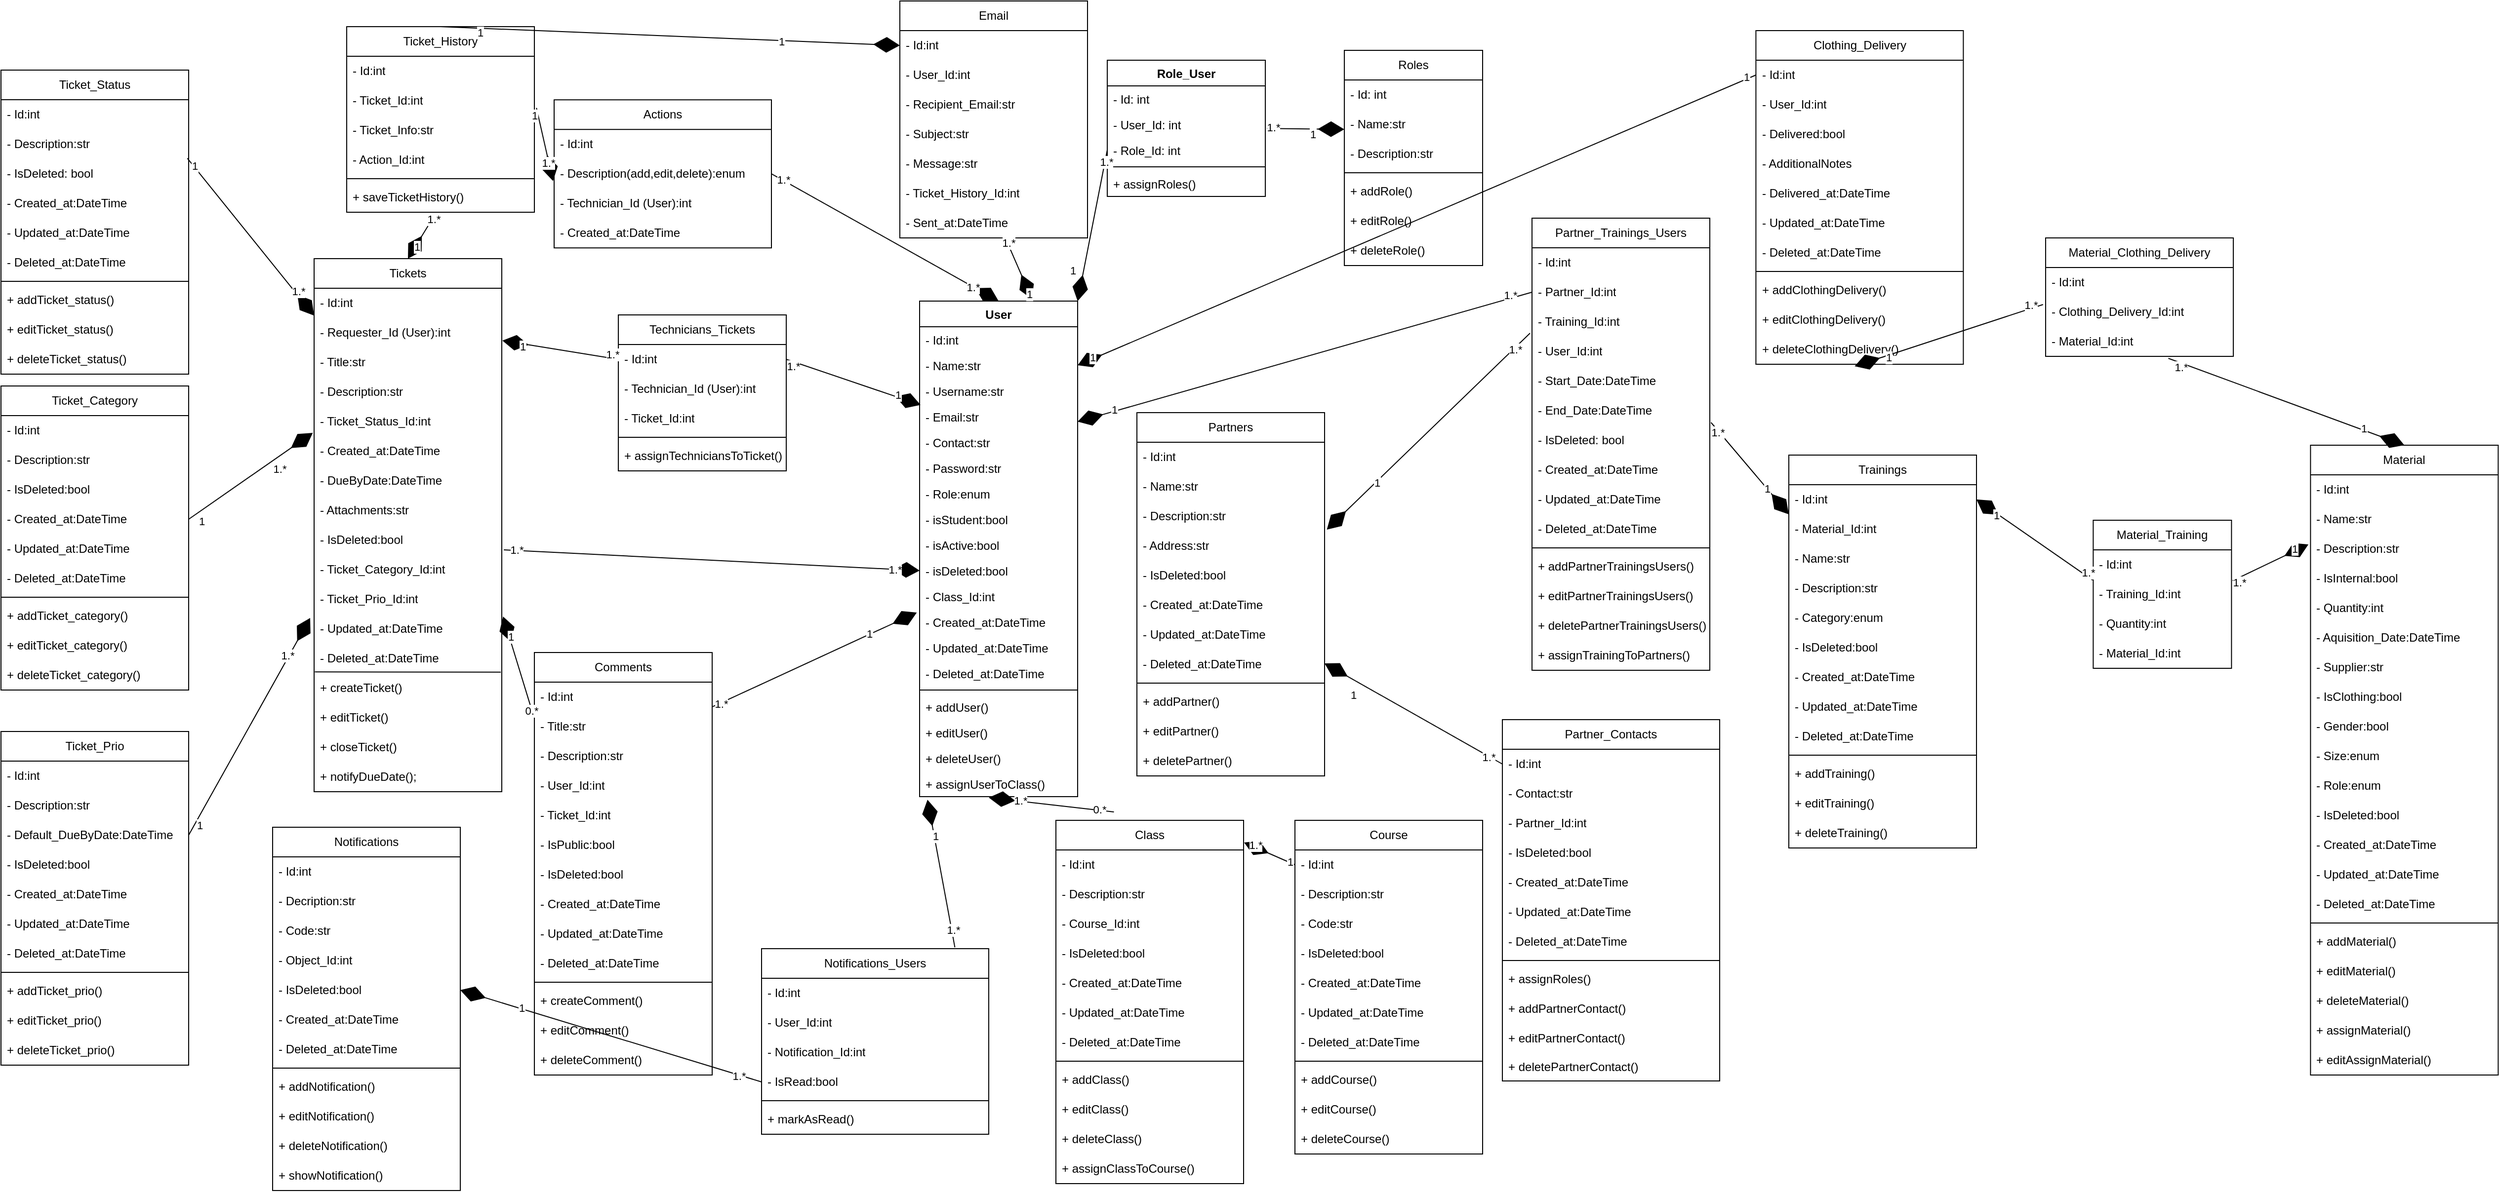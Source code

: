 <mxfile>
    <diagram id="R060H4eGqaMhisFnNpRI" name="Page-1">
        <mxGraphModel dx="3503" dy="1578" grid="0" gridSize="10" guides="1" tooltips="1" connect="1" arrows="1" fold="1" page="0" pageScale="1" pageWidth="850" pageHeight="1100" math="0" shadow="0">
            <root>
                <mxCell id="0"/>
                <mxCell id="1" parent="0"/>
                <mxCell id="2" value="User" style="swimlane;fontStyle=1;align=center;verticalAlign=top;childLayout=stackLayout;horizontal=1;startSize=26;horizontalStack=0;resizeParent=1;resizeParentMax=0;resizeLast=0;collapsible=1;marginBottom=0;" parent="1" vertex="1">
                    <mxGeometry x="360" y="134" width="160" height="502" as="geometry"/>
                </mxCell>
                <mxCell id="3" value="- Id:int" style="text;strokeColor=none;fillColor=none;align=left;verticalAlign=top;spacingLeft=4;spacingRight=4;overflow=hidden;rotatable=0;points=[[0,0.5],[1,0.5]];portConstraint=eastwest;" parent="2" vertex="1">
                    <mxGeometry y="26" width="160" height="26" as="geometry"/>
                </mxCell>
                <mxCell id="6" value="- Name:str" style="text;strokeColor=none;fillColor=none;align=left;verticalAlign=top;spacingLeft=4;spacingRight=4;overflow=hidden;rotatable=0;points=[[0,0.5],[1,0.5]];portConstraint=eastwest;" parent="2" vertex="1">
                    <mxGeometry y="52" width="160" height="26" as="geometry"/>
                </mxCell>
                <mxCell id="7" value="- Username:str" style="text;strokeColor=none;fillColor=none;align=left;verticalAlign=top;spacingLeft=4;spacingRight=4;overflow=hidden;rotatable=0;points=[[0,0.5],[1,0.5]];portConstraint=eastwest;" parent="2" vertex="1">
                    <mxGeometry y="78" width="160" height="26" as="geometry"/>
                </mxCell>
                <mxCell id="8" value="- Email:str" style="text;strokeColor=none;fillColor=none;align=left;verticalAlign=top;spacingLeft=4;spacingRight=4;overflow=hidden;rotatable=0;points=[[0,0.5],[1,0.5]];portConstraint=eastwest;" parent="2" vertex="1">
                    <mxGeometry y="104" width="160" height="26" as="geometry"/>
                </mxCell>
                <mxCell id="9" value="- Contact:str" style="text;strokeColor=none;fillColor=none;align=left;verticalAlign=top;spacingLeft=4;spacingRight=4;overflow=hidden;rotatable=0;points=[[0,0.5],[1,0.5]];portConstraint=eastwest;" parent="2" vertex="1">
                    <mxGeometry y="130" width="160" height="26" as="geometry"/>
                </mxCell>
                <mxCell id="10" value="- Password:str" style="text;strokeColor=none;fillColor=none;align=left;verticalAlign=top;spacingLeft=4;spacingRight=4;overflow=hidden;rotatable=0;points=[[0,0.5],[1,0.5]];portConstraint=eastwest;" parent="2" vertex="1">
                    <mxGeometry y="156" width="160" height="26" as="geometry"/>
                </mxCell>
                <mxCell id="11" value="- Role:enum" style="text;strokeColor=none;fillColor=none;align=left;verticalAlign=top;spacingLeft=4;spacingRight=4;overflow=hidden;rotatable=0;points=[[0,0.5],[1,0.5]];portConstraint=eastwest;" parent="2" vertex="1">
                    <mxGeometry y="182" width="160" height="26" as="geometry"/>
                </mxCell>
                <mxCell id="13" value="- isStudent:bool" style="text;strokeColor=none;fillColor=none;align=left;verticalAlign=top;spacingLeft=4;spacingRight=4;overflow=hidden;rotatable=0;points=[[0,0.5],[1,0.5]];portConstraint=eastwest;" parent="2" vertex="1">
                    <mxGeometry y="208" width="160" height="26" as="geometry"/>
                </mxCell>
                <mxCell id="209" value="- isActive:bool" style="text;strokeColor=none;fillColor=none;align=left;verticalAlign=top;spacingLeft=4;spacingRight=4;overflow=hidden;rotatable=0;points=[[0,0.5],[1,0.5]];portConstraint=eastwest;" parent="2" vertex="1">
                    <mxGeometry y="234" width="160" height="26" as="geometry"/>
                </mxCell>
                <mxCell id="14" value="- isDeleted:bool" style="text;strokeColor=none;fillColor=none;align=left;verticalAlign=top;spacingLeft=4;spacingRight=4;overflow=hidden;rotatable=0;points=[[0,0.5],[1,0.5]];portConstraint=eastwest;" parent="2" vertex="1">
                    <mxGeometry y="260" width="160" height="26" as="geometry"/>
                </mxCell>
                <mxCell id="15" value="- Class_Id:int" style="text;strokeColor=none;fillColor=none;align=left;verticalAlign=top;spacingLeft=4;spacingRight=4;overflow=hidden;rotatable=0;points=[[0,0.5],[1,0.5]];portConstraint=eastwest;" parent="2" vertex="1">
                    <mxGeometry y="286" width="160" height="26" as="geometry"/>
                </mxCell>
                <mxCell id="16" value="- Created_at:DateTime" style="text;strokeColor=none;fillColor=none;align=left;verticalAlign=top;spacingLeft=4;spacingRight=4;overflow=hidden;rotatable=0;points=[[0,0.5],[1,0.5]];portConstraint=eastwest;" parent="2" vertex="1">
                    <mxGeometry y="312" width="160" height="26" as="geometry"/>
                </mxCell>
                <mxCell id="17" value="- Updated_at:DateTime" style="text;strokeColor=none;fillColor=none;align=left;verticalAlign=top;spacingLeft=4;spacingRight=4;overflow=hidden;rotatable=0;points=[[0,0.5],[1,0.5]];portConstraint=eastwest;" parent="2" vertex="1">
                    <mxGeometry y="338" width="160" height="26" as="geometry"/>
                </mxCell>
                <mxCell id="18" value="- Deleted_at:DateTime" style="text;strokeColor=none;fillColor=none;align=left;verticalAlign=top;spacingLeft=4;spacingRight=4;overflow=hidden;rotatable=0;points=[[0,0.5],[1,0.5]];portConstraint=eastwest;" parent="2" vertex="1">
                    <mxGeometry y="364" width="160" height="26" as="geometry"/>
                </mxCell>
                <mxCell id="4" value="" style="line;strokeWidth=1;fillColor=none;align=left;verticalAlign=middle;spacingTop=-1;spacingLeft=3;spacingRight=3;rotatable=0;labelPosition=right;points=[];portConstraint=eastwest;strokeColor=inherit;" parent="2" vertex="1">
                    <mxGeometry y="390" width="160" height="8" as="geometry"/>
                </mxCell>
                <mxCell id="226" value="+ addUser()" style="text;strokeColor=none;fillColor=none;align=left;verticalAlign=top;spacingLeft=4;spacingRight=4;overflow=hidden;rotatable=0;points=[[0,0.5],[1,0.5]];portConstraint=eastwest;" parent="2" vertex="1">
                    <mxGeometry y="398" width="160" height="26" as="geometry"/>
                </mxCell>
                <mxCell id="227" value="+ editUser()" style="text;strokeColor=none;fillColor=none;align=left;verticalAlign=top;spacingLeft=4;spacingRight=4;overflow=hidden;rotatable=0;points=[[0,0.5],[1,0.5]];portConstraint=eastwest;" parent="2" vertex="1">
                    <mxGeometry y="424" width="160" height="26" as="geometry"/>
                </mxCell>
                <mxCell id="5" value="+ deleteUser()" style="text;strokeColor=none;fillColor=none;align=left;verticalAlign=top;spacingLeft=4;spacingRight=4;overflow=hidden;rotatable=0;points=[[0,0.5],[1,0.5]];portConstraint=eastwest;" parent="2" vertex="1">
                    <mxGeometry y="450" width="160" height="26" as="geometry"/>
                </mxCell>
                <mxCell id="213" value="+ assignUserToClass()" style="text;strokeColor=none;fillColor=none;align=left;verticalAlign=top;spacingLeft=4;spacingRight=4;overflow=hidden;rotatable=0;points=[[0,0.5],[1,0.5]];portConstraint=eastwest;" parent="2" vertex="1">
                    <mxGeometry y="476" width="160" height="26" as="geometry"/>
                </mxCell>
                <mxCell id="19" value="Role_User" style="swimlane;fontStyle=1;align=center;verticalAlign=top;childLayout=stackLayout;horizontal=1;startSize=26;horizontalStack=0;resizeParent=1;resizeParentMax=0;resizeLast=0;collapsible=1;marginBottom=0;" parent="1" vertex="1">
                    <mxGeometry x="550" y="-110" width="160" height="138" as="geometry"/>
                </mxCell>
                <mxCell id="20" value="- Id: int" style="text;strokeColor=none;fillColor=none;align=left;verticalAlign=top;spacingLeft=4;spacingRight=4;overflow=hidden;rotatable=0;points=[[0,0.5],[1,0.5]];portConstraint=eastwest;" parent="19" vertex="1">
                    <mxGeometry y="26" width="160" height="26" as="geometry"/>
                </mxCell>
                <mxCell id="23" value="- User_Id: int" style="text;strokeColor=none;fillColor=none;align=left;verticalAlign=top;spacingLeft=4;spacingRight=4;overflow=hidden;rotatable=0;points=[[0,0.5],[1,0.5]];portConstraint=eastwest;" parent="19" vertex="1">
                    <mxGeometry y="52" width="160" height="26" as="geometry"/>
                </mxCell>
                <mxCell id="24" value="- Role_Id: int" style="text;strokeColor=none;fillColor=none;align=left;verticalAlign=top;spacingLeft=4;spacingRight=4;overflow=hidden;rotatable=0;points=[[0,0.5],[1,0.5]];portConstraint=eastwest;" parent="19" vertex="1">
                    <mxGeometry y="78" width="160" height="26" as="geometry"/>
                </mxCell>
                <mxCell id="21" value="" style="line;strokeWidth=1;fillColor=none;align=left;verticalAlign=middle;spacingTop=-1;spacingLeft=3;spacingRight=3;rotatable=0;labelPosition=right;points=[];portConstraint=eastwest;strokeColor=inherit;" parent="19" vertex="1">
                    <mxGeometry y="104" width="160" height="8" as="geometry"/>
                </mxCell>
                <mxCell id="22" value="+ assignRoles()" style="text;strokeColor=none;fillColor=none;align=left;verticalAlign=top;spacingLeft=4;spacingRight=4;overflow=hidden;rotatable=0;points=[[0,0.5],[1,0.5]];portConstraint=eastwest;" parent="19" vertex="1">
                    <mxGeometry y="112" width="160" height="26" as="geometry"/>
                </mxCell>
                <mxCell id="25" value="Roles" style="swimlane;fontStyle=0;childLayout=stackLayout;horizontal=1;startSize=30;horizontalStack=0;resizeParent=1;resizeParentMax=0;resizeLast=0;collapsible=1;marginBottom=0;whiteSpace=wrap;html=1;" parent="1" vertex="1">
                    <mxGeometry x="790" y="-120" width="140" height="218" as="geometry"/>
                </mxCell>
                <mxCell id="26" value="&lt;span style=&quot;&quot;&gt;- Id: int&lt;/span&gt;" style="text;strokeColor=none;fillColor=none;align=left;verticalAlign=middle;spacingLeft=4;spacingRight=4;overflow=hidden;points=[[0,0.5],[1,0.5]];portConstraint=eastwest;rotatable=0;whiteSpace=wrap;html=1;" parent="25" vertex="1">
                    <mxGeometry y="30" width="140" height="30" as="geometry"/>
                </mxCell>
                <mxCell id="27" value="- Name:str" style="text;strokeColor=none;fillColor=none;align=left;verticalAlign=middle;spacingLeft=4;spacingRight=4;overflow=hidden;points=[[0,0.5],[1,0.5]];portConstraint=eastwest;rotatable=0;whiteSpace=wrap;html=1;" parent="25" vertex="1">
                    <mxGeometry y="60" width="140" height="30" as="geometry"/>
                </mxCell>
                <mxCell id="28" value="- Description:str" style="text;strokeColor=none;fillColor=none;align=left;verticalAlign=middle;spacingLeft=4;spacingRight=4;overflow=hidden;points=[[0,0.5],[1,0.5]];portConstraint=eastwest;rotatable=0;whiteSpace=wrap;html=1;" parent="25" vertex="1">
                    <mxGeometry y="90" width="140" height="30" as="geometry"/>
                </mxCell>
                <mxCell id="248" value="" style="line;strokeWidth=1;fillColor=none;align=left;verticalAlign=middle;spacingTop=-1;spacingLeft=3;spacingRight=3;rotatable=0;labelPosition=right;points=[];portConstraint=eastwest;strokeColor=inherit;" parent="25" vertex="1">
                    <mxGeometry y="120" width="140" height="8" as="geometry"/>
                </mxCell>
                <mxCell id="245" value="+&amp;nbsp;addRole()" style="text;strokeColor=none;fillColor=none;align=left;verticalAlign=middle;spacingLeft=4;spacingRight=4;overflow=hidden;points=[[0,0.5],[1,0.5]];portConstraint=eastwest;rotatable=0;whiteSpace=wrap;html=1;" parent="25" vertex="1">
                    <mxGeometry y="128" width="140" height="30" as="geometry"/>
                </mxCell>
                <mxCell id="246" value="+&amp;nbsp;editRole()" style="text;strokeColor=none;fillColor=none;align=left;verticalAlign=middle;spacingLeft=4;spacingRight=4;overflow=hidden;points=[[0,0.5],[1,0.5]];portConstraint=eastwest;rotatable=0;whiteSpace=wrap;html=1;" parent="25" vertex="1">
                    <mxGeometry y="158" width="140" height="30" as="geometry"/>
                </mxCell>
                <mxCell id="247" value="+&amp;nbsp;deleteRole()" style="text;strokeColor=none;fillColor=none;align=left;verticalAlign=middle;spacingLeft=4;spacingRight=4;overflow=hidden;points=[[0,0.5],[1,0.5]];portConstraint=eastwest;rotatable=0;whiteSpace=wrap;html=1;" parent="25" vertex="1">
                    <mxGeometry y="188" width="140" height="30" as="geometry"/>
                </mxCell>
                <mxCell id="29" value="Comments" style="swimlane;fontStyle=0;childLayout=stackLayout;horizontal=1;startSize=30;horizontalStack=0;resizeParent=1;resizeParentMax=0;resizeLast=0;collapsible=1;marginBottom=0;whiteSpace=wrap;html=1;" parent="1" vertex="1">
                    <mxGeometry x="-30" y="490" width="180" height="428" as="geometry"/>
                </mxCell>
                <mxCell id="30" value="- Id:int" style="text;strokeColor=none;fillColor=none;align=left;verticalAlign=middle;spacingLeft=4;spacingRight=4;overflow=hidden;points=[[0,0.5],[1,0.5]];portConstraint=eastwest;rotatable=0;whiteSpace=wrap;html=1;" parent="29" vertex="1">
                    <mxGeometry y="30" width="180" height="30" as="geometry"/>
                </mxCell>
                <mxCell id="31" value="- Title:str" style="text;strokeColor=none;fillColor=none;align=left;verticalAlign=middle;spacingLeft=4;spacingRight=4;overflow=hidden;points=[[0,0.5],[1,0.5]];portConstraint=eastwest;rotatable=0;whiteSpace=wrap;html=1;" parent="29" vertex="1">
                    <mxGeometry y="60" width="180" height="30" as="geometry"/>
                </mxCell>
                <mxCell id="32" value="- Description:str" style="text;strokeColor=none;fillColor=none;align=left;verticalAlign=middle;spacingLeft=4;spacingRight=4;overflow=hidden;points=[[0,0.5],[1,0.5]];portConstraint=eastwest;rotatable=0;whiteSpace=wrap;html=1;" parent="29" vertex="1">
                    <mxGeometry y="90" width="180" height="30" as="geometry"/>
                </mxCell>
                <mxCell id="33" value="- User_Id:int" style="text;strokeColor=none;fillColor=none;align=left;verticalAlign=middle;spacingLeft=4;spacingRight=4;overflow=hidden;points=[[0,0.5],[1,0.5]];portConstraint=eastwest;rotatable=0;whiteSpace=wrap;html=1;" parent="29" vertex="1">
                    <mxGeometry y="120" width="180" height="30" as="geometry"/>
                </mxCell>
                <mxCell id="34" value="- Ticket_Id:int" style="text;strokeColor=none;fillColor=none;align=left;verticalAlign=middle;spacingLeft=4;spacingRight=4;overflow=hidden;points=[[0,0.5],[1,0.5]];portConstraint=eastwest;rotatable=0;whiteSpace=wrap;html=1;" parent="29" vertex="1">
                    <mxGeometry y="150" width="180" height="30" as="geometry"/>
                </mxCell>
                <mxCell id="35" value="- IsPublic:bool" style="text;strokeColor=none;fillColor=none;align=left;verticalAlign=middle;spacingLeft=4;spacingRight=4;overflow=hidden;points=[[0,0.5],[1,0.5]];portConstraint=eastwest;rotatable=0;whiteSpace=wrap;html=1;" parent="29" vertex="1">
                    <mxGeometry y="180" width="180" height="30" as="geometry"/>
                </mxCell>
                <mxCell id="424" value="- IsDeleted:bool" style="text;strokeColor=none;fillColor=none;align=left;verticalAlign=middle;spacingLeft=4;spacingRight=4;overflow=hidden;points=[[0,0.5],[1,0.5]];portConstraint=eastwest;rotatable=0;whiteSpace=wrap;html=1;" parent="29" vertex="1">
                    <mxGeometry y="210" width="180" height="30" as="geometry"/>
                </mxCell>
                <mxCell id="36" value="- Created_at:DateTime" style="text;strokeColor=none;fillColor=none;align=left;verticalAlign=middle;spacingLeft=4;spacingRight=4;overflow=hidden;points=[[0,0.5],[1,0.5]];portConstraint=eastwest;rotatable=0;whiteSpace=wrap;html=1;" parent="29" vertex="1">
                    <mxGeometry y="240" width="180" height="30" as="geometry"/>
                </mxCell>
                <mxCell id="37" value="- Updated_at:DateTime" style="text;strokeColor=none;fillColor=none;align=left;verticalAlign=middle;spacingLeft=4;spacingRight=4;overflow=hidden;points=[[0,0.5],[1,0.5]];portConstraint=eastwest;rotatable=0;whiteSpace=wrap;html=1;" parent="29" vertex="1">
                    <mxGeometry y="270" width="180" height="30" as="geometry"/>
                </mxCell>
                <mxCell id="38" value="- Deleted_at:DateTime" style="text;strokeColor=none;fillColor=none;align=left;verticalAlign=middle;spacingLeft=4;spacingRight=4;overflow=hidden;points=[[0,0.5],[1,0.5]];portConstraint=eastwest;rotatable=0;whiteSpace=wrap;html=1;" parent="29" vertex="1">
                    <mxGeometry y="300" width="180" height="30" as="geometry"/>
                </mxCell>
                <mxCell id="265" value="" style="line;strokeWidth=1;fillColor=none;align=left;verticalAlign=middle;spacingTop=-1;spacingLeft=3;spacingRight=3;rotatable=0;labelPosition=right;points=[];portConstraint=eastwest;strokeColor=inherit;" parent="29" vertex="1">
                    <mxGeometry y="330" width="180" height="8" as="geometry"/>
                </mxCell>
                <mxCell id="262" value="+&amp;nbsp;createComment()" style="text;strokeColor=none;fillColor=none;align=left;verticalAlign=middle;spacingLeft=4;spacingRight=4;overflow=hidden;points=[[0,0.5],[1,0.5]];portConstraint=eastwest;rotatable=0;whiteSpace=wrap;html=1;" parent="29" vertex="1">
                    <mxGeometry y="338" width="180" height="30" as="geometry"/>
                </mxCell>
                <mxCell id="263" value="+&amp;nbsp;editComment()" style="text;strokeColor=none;fillColor=none;align=left;verticalAlign=middle;spacingLeft=4;spacingRight=4;overflow=hidden;points=[[0,0.5],[1,0.5]];portConstraint=eastwest;rotatable=0;whiteSpace=wrap;html=1;" parent="29" vertex="1">
                    <mxGeometry y="368" width="180" height="30" as="geometry"/>
                </mxCell>
                <mxCell id="264" value="+&amp;nbsp;deleteComment()" style="text;strokeColor=none;fillColor=none;align=left;verticalAlign=middle;spacingLeft=4;spacingRight=4;overflow=hidden;points=[[0,0.5],[1,0.5]];portConstraint=eastwest;rotatable=0;whiteSpace=wrap;html=1;" parent="29" vertex="1">
                    <mxGeometry y="398" width="180" height="30" as="geometry"/>
                </mxCell>
                <mxCell id="39" value="Tickets" style="swimlane;fontStyle=0;childLayout=stackLayout;horizontal=1;startSize=30;horizontalStack=0;resizeParent=1;resizeParentMax=0;resizeLast=0;collapsible=1;marginBottom=0;whiteSpace=wrap;html=1;" parent="1" vertex="1">
                    <mxGeometry x="-253" y="91" width="190" height="540" as="geometry"/>
                </mxCell>
                <mxCell id="40" value="- Id:int" style="text;strokeColor=none;fillColor=none;align=left;verticalAlign=middle;spacingLeft=4;spacingRight=4;overflow=hidden;points=[[0,0.5],[1,0.5]];portConstraint=eastwest;rotatable=0;whiteSpace=wrap;html=1;" parent="39" vertex="1">
                    <mxGeometry y="30" width="190" height="30" as="geometry"/>
                </mxCell>
                <mxCell id="41" value="- Requester_Id (User):int" style="text;strokeColor=none;fillColor=none;align=left;verticalAlign=middle;spacingLeft=4;spacingRight=4;overflow=hidden;points=[[0,0.5],[1,0.5]];portConstraint=eastwest;rotatable=0;whiteSpace=wrap;html=1;" parent="39" vertex="1">
                    <mxGeometry y="60" width="190" height="30" as="geometry"/>
                </mxCell>
                <mxCell id="42" value="- Title:str" style="text;strokeColor=none;fillColor=none;align=left;verticalAlign=middle;spacingLeft=4;spacingRight=4;overflow=hidden;points=[[0,0.5],[1,0.5]];portConstraint=eastwest;rotatable=0;whiteSpace=wrap;html=1;" parent="39" vertex="1">
                    <mxGeometry y="90" width="190" height="30" as="geometry"/>
                </mxCell>
                <mxCell id="43" value="- Description:str" style="text;strokeColor=none;fillColor=none;align=left;verticalAlign=middle;spacingLeft=4;spacingRight=4;overflow=hidden;points=[[0,0.5],[1,0.5]];portConstraint=eastwest;rotatable=0;whiteSpace=wrap;html=1;" parent="39" vertex="1">
                    <mxGeometry y="120" width="190" height="30" as="geometry"/>
                </mxCell>
                <mxCell id="46" value="- Ticket_Status_Id:int" style="text;strokeColor=none;fillColor=none;align=left;verticalAlign=middle;spacingLeft=4;spacingRight=4;overflow=hidden;points=[[0,0.5],[1,0.5]];portConstraint=eastwest;rotatable=0;whiteSpace=wrap;html=1;" parent="39" vertex="1">
                    <mxGeometry y="150" width="190" height="30" as="geometry"/>
                </mxCell>
                <mxCell id="47" value="- Created_at:DateTime" style="text;strokeColor=none;fillColor=none;align=left;verticalAlign=middle;spacingLeft=4;spacingRight=4;overflow=hidden;points=[[0,0.5],[1,0.5]];portConstraint=eastwest;rotatable=0;whiteSpace=wrap;html=1;" parent="39" vertex="1">
                    <mxGeometry y="180" width="190" height="30" as="geometry"/>
                </mxCell>
                <mxCell id="48" value="- DueByDate:DateTime" style="text;strokeColor=none;fillColor=none;align=left;verticalAlign=middle;spacingLeft=4;spacingRight=4;overflow=hidden;points=[[0,0.5],[1,0.5]];portConstraint=eastwest;rotatable=0;whiteSpace=wrap;html=1;" parent="39" vertex="1">
                    <mxGeometry y="210" width="190" height="30" as="geometry"/>
                </mxCell>
                <mxCell id="49" value="- Attachments:str" style="text;strokeColor=none;fillColor=none;align=left;verticalAlign=middle;spacingLeft=4;spacingRight=4;overflow=hidden;points=[[0,0.5],[1,0.5]];portConstraint=eastwest;rotatable=0;whiteSpace=wrap;html=1;" parent="39" vertex="1">
                    <mxGeometry y="240" width="190" height="30" as="geometry"/>
                </mxCell>
                <mxCell id="50" value="- IsDeleted:bool" style="text;strokeColor=none;fillColor=none;align=left;verticalAlign=middle;spacingLeft=4;spacingRight=4;overflow=hidden;points=[[0,0.5],[1,0.5]];portConstraint=eastwest;rotatable=0;whiteSpace=wrap;html=1;" parent="39" vertex="1">
                    <mxGeometry y="270" width="190" height="30" as="geometry"/>
                </mxCell>
                <mxCell id="51" value="- Ticket_Category_Id:int" style="text;strokeColor=none;fillColor=none;align=left;verticalAlign=middle;spacingLeft=4;spacingRight=4;overflow=hidden;points=[[0,0.5],[1,0.5]];portConstraint=eastwest;rotatable=0;whiteSpace=wrap;html=1;" parent="39" vertex="1">
                    <mxGeometry y="300" width="190" height="30" as="geometry"/>
                </mxCell>
                <mxCell id="52" value="- Ticket_Prio_Id:int" style="text;strokeColor=none;fillColor=none;align=left;verticalAlign=middle;spacingLeft=4;spacingRight=4;overflow=hidden;points=[[0,0.5],[1,0.5]];portConstraint=eastwest;rotatable=0;whiteSpace=wrap;html=1;" parent="39" vertex="1">
                    <mxGeometry y="330" width="190" height="30" as="geometry"/>
                </mxCell>
                <mxCell id="53" value="- Updated_at:DateTime" style="text;strokeColor=none;fillColor=none;align=left;verticalAlign=middle;spacingLeft=4;spacingRight=4;overflow=hidden;points=[[0,0.5],[1,0.5]];portConstraint=eastwest;rotatable=0;whiteSpace=wrap;html=1;" parent="39" vertex="1">
                    <mxGeometry y="360" width="190" height="30" as="geometry"/>
                </mxCell>
                <mxCell id="54" value="- Deleted_at:DateTime" style="text;strokeColor=none;fillColor=none;align=left;verticalAlign=middle;spacingLeft=4;spacingRight=4;overflow=hidden;points=[[0,0.5],[1,0.5]];portConstraint=eastwest;rotatable=0;whiteSpace=wrap;html=1;" parent="39" vertex="1">
                    <mxGeometry y="390" width="190" height="30" as="geometry"/>
                </mxCell>
                <mxCell id="224" value="+ createTicket()" style="text;strokeColor=none;fillColor=none;align=left;verticalAlign=middle;spacingLeft=4;spacingRight=4;overflow=hidden;points=[[0,0.5],[1,0.5]];portConstraint=eastwest;rotatable=0;whiteSpace=wrap;html=1;" parent="39" vertex="1">
                    <mxGeometry y="420" width="190" height="30" as="geometry"/>
                </mxCell>
                <mxCell id="223" value="+&amp;nbsp;editTicket()" style="text;strokeColor=none;fillColor=none;align=left;verticalAlign=middle;spacingLeft=4;spacingRight=4;overflow=hidden;points=[[0,0.5],[1,0.5]];portConstraint=eastwest;rotatable=0;whiteSpace=wrap;html=1;" parent="39" vertex="1">
                    <mxGeometry y="450" width="190" height="30" as="geometry"/>
                </mxCell>
                <mxCell id="222" value="+&amp;nbsp;closeTicket()" style="text;strokeColor=none;fillColor=none;align=left;verticalAlign=middle;spacingLeft=4;spacingRight=4;overflow=hidden;points=[[0,0.5],[1,0.5]];portConstraint=eastwest;rotatable=0;whiteSpace=wrap;html=1;" parent="39" vertex="1">
                    <mxGeometry y="480" width="190" height="30" as="geometry"/>
                </mxCell>
                <mxCell id="203" value="+ notifyDueDate();" style="text;strokeColor=none;fillColor=none;align=left;verticalAlign=middle;spacingLeft=4;spacingRight=4;overflow=hidden;points=[[0,0.5],[1,0.5]];portConstraint=eastwest;rotatable=0;whiteSpace=wrap;html=1;" parent="39" vertex="1">
                    <mxGeometry y="510" width="190" height="30" as="geometry"/>
                </mxCell>
                <mxCell id="204" value="" style="endArrow=none;html=1;exitX=0.004;exitY=0.955;exitDx=0;exitDy=0;exitPerimeter=0;entryX=0.995;entryY=0.962;entryDx=0;entryDy=0;entryPerimeter=0;" parent="39" source="54" target="54" edge="1">
                    <mxGeometry width="50" height="50" relative="1" as="geometry">
                        <mxPoint x="230" y="441" as="sourcePoint"/>
                        <mxPoint x="280" y="391" as="targetPoint"/>
                    </mxGeometry>
                </mxCell>
                <mxCell id="55" value="Technicians_Tickets" style="swimlane;fontStyle=0;childLayout=stackLayout;horizontal=1;startSize=30;horizontalStack=0;resizeParent=1;resizeParentMax=0;resizeLast=0;collapsible=1;marginBottom=0;whiteSpace=wrap;html=1;" parent="1" vertex="1">
                    <mxGeometry x="55" y="148" width="170" height="158" as="geometry"/>
                </mxCell>
                <mxCell id="56" value="- Id:int" style="text;strokeColor=none;fillColor=none;align=left;verticalAlign=middle;spacingLeft=4;spacingRight=4;overflow=hidden;points=[[0,0.5],[1,0.5]];portConstraint=eastwest;rotatable=0;whiteSpace=wrap;html=1;" parent="55" vertex="1">
                    <mxGeometry y="30" width="170" height="30" as="geometry"/>
                </mxCell>
                <mxCell id="57" value="- Technician_Id (User):int" style="text;strokeColor=none;fillColor=none;align=left;verticalAlign=middle;spacingLeft=4;spacingRight=4;overflow=hidden;points=[[0,0.5],[1,0.5]];portConstraint=eastwest;rotatable=0;whiteSpace=wrap;html=1;" parent="55" vertex="1">
                    <mxGeometry y="60" width="170" height="30" as="geometry"/>
                </mxCell>
                <mxCell id="58" value="- Ticket_Id:int" style="text;strokeColor=none;fillColor=none;align=left;verticalAlign=middle;spacingLeft=4;spacingRight=4;overflow=hidden;points=[[0,0.5],[1,0.5]];portConstraint=eastwest;rotatable=0;whiteSpace=wrap;html=1;" parent="55" vertex="1">
                    <mxGeometry y="90" width="170" height="30" as="geometry"/>
                </mxCell>
                <mxCell id="219" value="" style="line;strokeWidth=1;fillColor=none;align=left;verticalAlign=middle;spacingTop=-1;spacingLeft=3;spacingRight=3;rotatable=0;labelPosition=right;points=[];portConstraint=eastwest;strokeColor=inherit;" parent="55" vertex="1">
                    <mxGeometry y="120" width="170" height="8" as="geometry"/>
                </mxCell>
                <mxCell id="218" value="+&amp;nbsp;assignTechniciansToTicket()" style="text;strokeColor=none;fillColor=none;align=left;verticalAlign=middle;spacingLeft=4;spacingRight=4;overflow=hidden;points=[[0,0.5],[1,0.5]];portConstraint=eastwest;rotatable=0;whiteSpace=wrap;html=1;" parent="55" vertex="1">
                    <mxGeometry y="128" width="170" height="30" as="geometry"/>
                </mxCell>
                <mxCell id="59" value="Ticket_Status" style="swimlane;fontStyle=0;childLayout=stackLayout;horizontal=1;startSize=30;horizontalStack=0;resizeParent=1;resizeParentMax=0;resizeLast=0;collapsible=1;marginBottom=0;whiteSpace=wrap;html=1;" parent="1" vertex="1">
                    <mxGeometry x="-570" y="-100" width="190" height="308" as="geometry"/>
                </mxCell>
                <mxCell id="60" value="- Id:int" style="text;strokeColor=none;fillColor=none;align=left;verticalAlign=middle;spacingLeft=4;spacingRight=4;overflow=hidden;points=[[0,0.5],[1,0.5]];portConstraint=eastwest;rotatable=0;whiteSpace=wrap;html=1;" parent="59" vertex="1">
                    <mxGeometry y="30" width="190" height="30" as="geometry"/>
                </mxCell>
                <mxCell id="61" value="- Description:str" style="text;strokeColor=none;fillColor=none;align=left;verticalAlign=middle;spacingLeft=4;spacingRight=4;overflow=hidden;points=[[0,0.5],[1,0.5]];portConstraint=eastwest;rotatable=0;whiteSpace=wrap;html=1;" parent="59" vertex="1">
                    <mxGeometry y="60" width="190" height="30" as="geometry"/>
                </mxCell>
                <mxCell id="62" value="- IsDeleted: bool" style="text;strokeColor=none;fillColor=none;align=left;verticalAlign=middle;spacingLeft=4;spacingRight=4;overflow=hidden;points=[[0,0.5],[1,0.5]];portConstraint=eastwest;rotatable=0;whiteSpace=wrap;html=1;" parent="59" vertex="1">
                    <mxGeometry y="90" width="190" height="30" as="geometry"/>
                </mxCell>
                <mxCell id="63" value="- Created_at:DateTime" style="text;strokeColor=none;fillColor=none;align=left;verticalAlign=middle;spacingLeft=4;spacingRight=4;overflow=hidden;points=[[0,0.5],[1,0.5]];portConstraint=eastwest;rotatable=0;whiteSpace=wrap;html=1;" parent="59" vertex="1">
                    <mxGeometry y="120" width="190" height="30" as="geometry"/>
                </mxCell>
                <mxCell id="64" value="- Updated_at:DateTime" style="text;strokeColor=none;fillColor=none;align=left;verticalAlign=middle;spacingLeft=4;spacingRight=4;overflow=hidden;points=[[0,0.5],[1,0.5]];portConstraint=eastwest;rotatable=0;whiteSpace=wrap;html=1;" parent="59" vertex="1">
                    <mxGeometry y="150" width="190" height="30" as="geometry"/>
                </mxCell>
                <mxCell id="249" value="- Deleted_at:DateTime" style="text;strokeColor=none;fillColor=none;align=left;verticalAlign=middle;spacingLeft=4;spacingRight=4;overflow=hidden;points=[[0,0.5],[1,0.5]];portConstraint=eastwest;rotatable=0;whiteSpace=wrap;html=1;" parent="59" vertex="1">
                    <mxGeometry y="180" width="190" height="30" as="geometry"/>
                </mxCell>
                <mxCell id="252" value="" style="line;strokeWidth=1;fillColor=none;align=left;verticalAlign=middle;spacingTop=-1;spacingLeft=3;spacingRight=3;rotatable=0;labelPosition=right;points=[];portConstraint=eastwest;strokeColor=inherit;" parent="59" vertex="1">
                    <mxGeometry y="210" width="190" height="8" as="geometry"/>
                </mxCell>
                <mxCell id="250" value="+&amp;nbsp;addTicket_status()" style="text;strokeColor=none;fillColor=none;align=left;verticalAlign=middle;spacingLeft=4;spacingRight=4;overflow=hidden;points=[[0,0.5],[1,0.5]];portConstraint=eastwest;rotatable=0;whiteSpace=wrap;html=1;" parent="59" vertex="1">
                    <mxGeometry y="218" width="190" height="30" as="geometry"/>
                </mxCell>
                <mxCell id="251" value="+&amp;nbsp;editTicket_status()" style="text;strokeColor=none;fillColor=none;align=left;verticalAlign=middle;spacingLeft=4;spacingRight=4;overflow=hidden;points=[[0,0.5],[1,0.5]];portConstraint=eastwest;rotatable=0;whiteSpace=wrap;html=1;" parent="59" vertex="1">
                    <mxGeometry y="248" width="190" height="30" as="geometry"/>
                </mxCell>
                <mxCell id="65" value="+&amp;nbsp;deleteTicket_status()" style="text;strokeColor=none;fillColor=none;align=left;verticalAlign=middle;spacingLeft=4;spacingRight=4;overflow=hidden;points=[[0,0.5],[1,0.5]];portConstraint=eastwest;rotatable=0;whiteSpace=wrap;html=1;" parent="59" vertex="1">
                    <mxGeometry y="278" width="190" height="30" as="geometry"/>
                </mxCell>
                <mxCell id="66" value="Ticket_Category" style="swimlane;fontStyle=0;childLayout=stackLayout;horizontal=1;startSize=30;horizontalStack=0;resizeParent=1;resizeParentMax=0;resizeLast=0;collapsible=1;marginBottom=0;whiteSpace=wrap;html=1;" parent="1" vertex="1">
                    <mxGeometry x="-570" y="220" width="190" height="308" as="geometry"/>
                </mxCell>
                <mxCell id="67" value="- Id:int" style="text;strokeColor=none;fillColor=none;align=left;verticalAlign=middle;spacingLeft=4;spacingRight=4;overflow=hidden;points=[[0,0.5],[1,0.5]];portConstraint=eastwest;rotatable=0;whiteSpace=wrap;html=1;" parent="66" vertex="1">
                    <mxGeometry y="30" width="190" height="30" as="geometry"/>
                </mxCell>
                <mxCell id="68" value="- Description:str" style="text;strokeColor=none;fillColor=none;align=left;verticalAlign=middle;spacingLeft=4;spacingRight=4;overflow=hidden;points=[[0,0.5],[1,0.5]];portConstraint=eastwest;rotatable=0;whiteSpace=wrap;html=1;" parent="66" vertex="1">
                    <mxGeometry y="60" width="190" height="30" as="geometry"/>
                </mxCell>
                <mxCell id="69" value="- IsDeleted:bool" style="text;strokeColor=none;fillColor=none;align=left;verticalAlign=middle;spacingLeft=4;spacingRight=4;overflow=hidden;points=[[0,0.5],[1,0.5]];portConstraint=eastwest;rotatable=0;whiteSpace=wrap;html=1;" parent="66" vertex="1">
                    <mxGeometry y="90" width="190" height="30" as="geometry"/>
                </mxCell>
                <mxCell id="70" value="- Created_at:DateTime" style="text;strokeColor=none;fillColor=none;align=left;verticalAlign=middle;spacingLeft=4;spacingRight=4;overflow=hidden;points=[[0,0.5],[1,0.5]];portConstraint=eastwest;rotatable=0;whiteSpace=wrap;html=1;" parent="66" vertex="1">
                    <mxGeometry y="120" width="190" height="30" as="geometry"/>
                </mxCell>
                <mxCell id="71" value="- Updated_at:DateTime" style="text;strokeColor=none;fillColor=none;align=left;verticalAlign=middle;spacingLeft=4;spacingRight=4;overflow=hidden;points=[[0,0.5],[1,0.5]];portConstraint=eastwest;rotatable=0;whiteSpace=wrap;html=1;" parent="66" vertex="1">
                    <mxGeometry y="150" width="190" height="30" as="geometry"/>
                </mxCell>
                <mxCell id="253" value="- Deleted_at:DateTime" style="text;strokeColor=none;fillColor=none;align=left;verticalAlign=middle;spacingLeft=4;spacingRight=4;overflow=hidden;points=[[0,0.5],[1,0.5]];portConstraint=eastwest;rotatable=0;whiteSpace=wrap;html=1;" parent="66" vertex="1">
                    <mxGeometry y="180" width="190" height="30" as="geometry"/>
                </mxCell>
                <mxCell id="256" value="" style="line;strokeWidth=1;fillColor=none;align=left;verticalAlign=middle;spacingTop=-1;spacingLeft=3;spacingRight=3;rotatable=0;labelPosition=right;points=[];portConstraint=eastwest;strokeColor=inherit;" parent="66" vertex="1">
                    <mxGeometry y="210" width="190" height="8" as="geometry"/>
                </mxCell>
                <mxCell id="254" value="+ addTicket_category()" style="text;strokeColor=none;fillColor=none;align=left;verticalAlign=middle;spacingLeft=4;spacingRight=4;overflow=hidden;points=[[0,0.5],[1,0.5]];portConstraint=eastwest;rotatable=0;whiteSpace=wrap;html=1;" parent="66" vertex="1">
                    <mxGeometry y="218" width="190" height="30" as="geometry"/>
                </mxCell>
                <mxCell id="255" value="+&amp;nbsp;editTicket_category()" style="text;strokeColor=none;fillColor=none;align=left;verticalAlign=middle;spacingLeft=4;spacingRight=4;overflow=hidden;points=[[0,0.5],[1,0.5]];portConstraint=eastwest;rotatable=0;whiteSpace=wrap;html=1;" parent="66" vertex="1">
                    <mxGeometry y="248" width="190" height="30" as="geometry"/>
                </mxCell>
                <mxCell id="72" value="+&amp;nbsp;deleteTicket_category()" style="text;strokeColor=none;fillColor=none;align=left;verticalAlign=middle;spacingLeft=4;spacingRight=4;overflow=hidden;points=[[0,0.5],[1,0.5]];portConstraint=eastwest;rotatable=0;whiteSpace=wrap;html=1;" parent="66" vertex="1">
                    <mxGeometry y="278" width="190" height="30" as="geometry"/>
                </mxCell>
                <mxCell id="73" value="Ticket_Prio" style="swimlane;fontStyle=0;childLayout=stackLayout;horizontal=1;startSize=30;horizontalStack=0;resizeParent=1;resizeParentMax=0;resizeLast=0;collapsible=1;marginBottom=0;whiteSpace=wrap;html=1;" parent="1" vertex="1">
                    <mxGeometry x="-570" y="570" width="190" height="338" as="geometry"/>
                </mxCell>
                <mxCell id="74" value="- Id:int" style="text;strokeColor=none;fillColor=none;align=left;verticalAlign=middle;spacingLeft=4;spacingRight=4;overflow=hidden;points=[[0,0.5],[1,0.5]];portConstraint=eastwest;rotatable=0;whiteSpace=wrap;html=1;" parent="73" vertex="1">
                    <mxGeometry y="30" width="190" height="30" as="geometry"/>
                </mxCell>
                <mxCell id="75" value="- Description:str" style="text;strokeColor=none;fillColor=none;align=left;verticalAlign=middle;spacingLeft=4;spacingRight=4;overflow=hidden;points=[[0,0.5],[1,0.5]];portConstraint=eastwest;rotatable=0;whiteSpace=wrap;html=1;" parent="73" vertex="1">
                    <mxGeometry y="60" width="190" height="30" as="geometry"/>
                </mxCell>
                <mxCell id="76" value="- Default_DueByDate:DateTime" style="text;strokeColor=none;fillColor=none;align=left;verticalAlign=middle;spacingLeft=4;spacingRight=4;overflow=hidden;points=[[0,0.5],[1,0.5]];portConstraint=eastwest;rotatable=0;whiteSpace=wrap;html=1;" parent="73" vertex="1">
                    <mxGeometry y="90" width="190" height="30" as="geometry"/>
                </mxCell>
                <mxCell id="77" value="- IsDeleted:bool" style="text;strokeColor=none;fillColor=none;align=left;verticalAlign=middle;spacingLeft=4;spacingRight=4;overflow=hidden;points=[[0,0.5],[1,0.5]];portConstraint=eastwest;rotatable=0;whiteSpace=wrap;html=1;" parent="73" vertex="1">
                    <mxGeometry y="120" width="190" height="30" as="geometry"/>
                </mxCell>
                <mxCell id="78" value="- Created_at:DateTime" style="text;strokeColor=none;fillColor=none;align=left;verticalAlign=middle;spacingLeft=4;spacingRight=4;overflow=hidden;points=[[0,0.5],[1,0.5]];portConstraint=eastwest;rotatable=0;whiteSpace=wrap;html=1;" parent="73" vertex="1">
                    <mxGeometry y="150" width="190" height="30" as="geometry"/>
                </mxCell>
                <mxCell id="79" value="- Updated_at:DateTime" style="text;strokeColor=none;fillColor=none;align=left;verticalAlign=middle;spacingLeft=4;spacingRight=4;overflow=hidden;points=[[0,0.5],[1,0.5]];portConstraint=eastwest;rotatable=0;whiteSpace=wrap;html=1;" parent="73" vertex="1">
                    <mxGeometry y="180" width="190" height="30" as="geometry"/>
                </mxCell>
                <mxCell id="80" value="- Deleted_at:DateTime" style="text;strokeColor=none;fillColor=none;align=left;verticalAlign=middle;spacingLeft=4;spacingRight=4;overflow=hidden;points=[[0,0.5],[1,0.5]];portConstraint=eastwest;rotatable=0;whiteSpace=wrap;html=1;" parent="73" vertex="1">
                    <mxGeometry y="210" width="190" height="30" as="geometry"/>
                </mxCell>
                <mxCell id="261" value="" style="line;strokeWidth=1;fillColor=none;align=left;verticalAlign=middle;spacingTop=-1;spacingLeft=3;spacingRight=3;rotatable=0;labelPosition=right;points=[];portConstraint=eastwest;strokeColor=inherit;" parent="73" vertex="1">
                    <mxGeometry y="240" width="190" height="8" as="geometry"/>
                </mxCell>
                <mxCell id="257" value="+&amp;nbsp;addTicket_prio()" style="text;strokeColor=none;fillColor=none;align=left;verticalAlign=middle;spacingLeft=4;spacingRight=4;overflow=hidden;points=[[0,0.5],[1,0.5]];portConstraint=eastwest;rotatable=0;whiteSpace=wrap;html=1;" parent="73" vertex="1">
                    <mxGeometry y="248" width="190" height="30" as="geometry"/>
                </mxCell>
                <mxCell id="258" value="+&amp;nbsp;editTicket_prio()" style="text;strokeColor=none;fillColor=none;align=left;verticalAlign=middle;spacingLeft=4;spacingRight=4;overflow=hidden;points=[[0,0.5],[1,0.5]];portConstraint=eastwest;rotatable=0;whiteSpace=wrap;html=1;" parent="73" vertex="1">
                    <mxGeometry y="278" width="190" height="30" as="geometry"/>
                </mxCell>
                <mxCell id="259" value="+&amp;nbsp;deleteTicket_prio()" style="text;strokeColor=none;fillColor=none;align=left;verticalAlign=middle;spacingLeft=4;spacingRight=4;overflow=hidden;points=[[0,0.5],[1,0.5]];portConstraint=eastwest;rotatable=0;whiteSpace=wrap;html=1;" parent="73" vertex="1">
                    <mxGeometry y="308" width="190" height="30" as="geometry"/>
                </mxCell>
                <mxCell id="81" value="Ticket_History" style="swimlane;fontStyle=0;childLayout=stackLayout;horizontal=1;startSize=30;horizontalStack=0;resizeParent=1;resizeParentMax=0;resizeLast=0;collapsible=1;marginBottom=0;whiteSpace=wrap;html=1;" parent="1" vertex="1">
                    <mxGeometry x="-220" y="-144" width="190" height="188" as="geometry"/>
                </mxCell>
                <mxCell id="82" value="- Id:int" style="text;strokeColor=none;fillColor=none;align=left;verticalAlign=middle;spacingLeft=4;spacingRight=4;overflow=hidden;points=[[0,0.5],[1,0.5]];portConstraint=eastwest;rotatable=0;whiteSpace=wrap;html=1;" parent="81" vertex="1">
                    <mxGeometry y="30" width="190" height="30" as="geometry"/>
                </mxCell>
                <mxCell id="83" value="- Ticket_Id:int" style="text;strokeColor=none;fillColor=none;align=left;verticalAlign=middle;spacingLeft=4;spacingRight=4;overflow=hidden;points=[[0,0.5],[1,0.5]];portConstraint=eastwest;rotatable=0;whiteSpace=wrap;html=1;" parent="81" vertex="1">
                    <mxGeometry y="60" width="190" height="30" as="geometry"/>
                </mxCell>
                <mxCell id="84" value="- Ticket_Info:str" style="text;strokeColor=none;fillColor=none;align=left;verticalAlign=middle;spacingLeft=4;spacingRight=4;overflow=hidden;points=[[0,0.5],[1,0.5]];portConstraint=eastwest;rotatable=0;whiteSpace=wrap;html=1;" parent="81" vertex="1">
                    <mxGeometry y="90" width="190" height="30" as="geometry"/>
                </mxCell>
                <mxCell id="220" value="- Action_Id:int" style="text;strokeColor=none;fillColor=none;align=left;verticalAlign=middle;spacingLeft=4;spacingRight=4;overflow=hidden;points=[[0,0.5],[1,0.5]];portConstraint=eastwest;rotatable=0;whiteSpace=wrap;html=1;" parent="81" vertex="1">
                    <mxGeometry y="120" width="190" height="30" as="geometry"/>
                </mxCell>
                <mxCell id="221" value="" style="line;strokeWidth=1;fillColor=none;align=left;verticalAlign=middle;spacingTop=-1;spacingLeft=3;spacingRight=3;rotatable=0;labelPosition=right;points=[];portConstraint=eastwest;strokeColor=inherit;" parent="81" vertex="1">
                    <mxGeometry y="150" width="190" height="8" as="geometry"/>
                </mxCell>
                <mxCell id="85" value="+&amp;nbsp;saveTicketHistory()" style="text;strokeColor=none;fillColor=none;align=left;verticalAlign=middle;spacingLeft=4;spacingRight=4;overflow=hidden;points=[[0,0.5],[1,0.5]];portConstraint=eastwest;rotatable=0;whiteSpace=wrap;html=1;" parent="81" vertex="1">
                    <mxGeometry y="158" width="190" height="30" as="geometry"/>
                </mxCell>
                <mxCell id="86" value="Actions" style="swimlane;fontStyle=0;childLayout=stackLayout;horizontal=1;startSize=30;horizontalStack=0;resizeParent=1;resizeParentMax=0;resizeLast=0;collapsible=1;marginBottom=0;whiteSpace=wrap;html=1;" parent="1" vertex="1">
                    <mxGeometry x="-10" y="-69.93" width="220" height="150" as="geometry"/>
                </mxCell>
                <mxCell id="87" value="- Id:int" style="text;strokeColor=none;fillColor=none;align=left;verticalAlign=middle;spacingLeft=4;spacingRight=4;overflow=hidden;points=[[0,0.5],[1,0.5]];portConstraint=eastwest;rotatable=0;whiteSpace=wrap;html=1;" parent="86" vertex="1">
                    <mxGeometry y="30" width="220" height="30" as="geometry"/>
                </mxCell>
                <mxCell id="88" value="- Description(add,edit,delete):enum" style="text;strokeColor=none;fillColor=none;align=left;verticalAlign=middle;spacingLeft=4;spacingRight=4;overflow=hidden;points=[[0,0.5],[1,0.5]];portConstraint=eastwest;rotatable=0;whiteSpace=wrap;html=1;" parent="86" vertex="1">
                    <mxGeometry y="60" width="220" height="30" as="geometry"/>
                </mxCell>
                <mxCell id="89" value="- Technician_Id (User):int" style="text;strokeColor=none;fillColor=none;align=left;verticalAlign=middle;spacingLeft=4;spacingRight=4;overflow=hidden;points=[[0,0.5],[1,0.5]];portConstraint=eastwest;rotatable=0;whiteSpace=wrap;html=1;" parent="86" vertex="1">
                    <mxGeometry y="90" width="220" height="30" as="geometry"/>
                </mxCell>
                <mxCell id="90" value="- Created_at:DateTime" style="text;strokeColor=none;fillColor=none;align=left;verticalAlign=middle;spacingLeft=4;spacingRight=4;overflow=hidden;points=[[0,0.5],[1,0.5]];portConstraint=eastwest;rotatable=0;whiteSpace=wrap;html=1;" parent="86" vertex="1">
                    <mxGeometry y="120" width="220" height="30" as="geometry"/>
                </mxCell>
                <mxCell id="91" value="" style="endArrow=diamondThin;endFill=1;endSize=24;html=1;exitX=1.003;exitY=0.828;exitDx=0;exitDy=0;exitPerimeter=0;entryX=-0.018;entryY=0.135;entryDx=0;entryDy=0;entryPerimeter=0;" parent="1" source="30" target="16" edge="1">
                    <mxGeometry width="160" relative="1" as="geometry">
                        <mxPoint x="100" y="249" as="sourcePoint"/>
                        <mxPoint x="300" y="620" as="targetPoint"/>
                    </mxGeometry>
                </mxCell>
                <mxCell id="295" value="1" style="edgeLabel;html=1;align=center;verticalAlign=middle;resizable=0;points=[];" parent="91" vertex="1" connectable="0">
                    <mxGeometry x="0.536" y="1" relative="1" as="geometry">
                        <mxPoint as="offset"/>
                    </mxGeometry>
                </mxCell>
                <mxCell id="297" value="1.*" style="edgeLabel;html=1;align=center;verticalAlign=middle;resizable=0;points=[];" parent="91" vertex="1" connectable="0">
                    <mxGeometry x="-0.924" y="-1" relative="1" as="geometry">
                        <mxPoint as="offset"/>
                    </mxGeometry>
                </mxCell>
                <mxCell id="92" value="" style="endArrow=diamondThin;endFill=1;endSize=24;html=1;entryX=0;entryY=0.5;entryDx=0;entryDy=0;exitX=1.011;exitY=0.833;exitDx=0;exitDy=0;exitPerimeter=0;" parent="1" source="50" target="14" edge="1">
                    <mxGeometry width="160" relative="1" as="geometry">
                        <mxPoint x="-20" y="390" as="sourcePoint"/>
                        <mxPoint x="253.96" y="220" as="targetPoint"/>
                    </mxGeometry>
                </mxCell>
                <mxCell id="293" value="1.*" style="edgeLabel;html=1;align=center;verticalAlign=middle;resizable=0;points=[];" parent="92" vertex="1" connectable="0">
                    <mxGeometry x="0.88" relative="1" as="geometry">
                        <mxPoint as="offset"/>
                    </mxGeometry>
                </mxCell>
                <mxCell id="294" value="1.*" style="edgeLabel;html=1;align=center;verticalAlign=middle;resizable=0;points=[];" parent="92" vertex="1" connectable="0">
                    <mxGeometry x="-0.94" y="1" relative="1" as="geometry">
                        <mxPoint as="offset"/>
                    </mxGeometry>
                </mxCell>
                <mxCell id="94" value="" style="endArrow=diamondThin;endFill=1;endSize=24;html=1;entryX=0.5;entryY=0;entryDx=0;entryDy=0;exitX=1;exitY=0.5;exitDx=0;exitDy=0;" parent="1" source="88" target="2" edge="1">
                    <mxGeometry width="160" relative="1" as="geometry">
                        <mxPoint x="330" y="100" as="sourcePoint"/>
                        <mxPoint x="430" y="10" as="targetPoint"/>
                    </mxGeometry>
                </mxCell>
                <mxCell id="287" value="1.*" style="edgeLabel;html=1;align=center;verticalAlign=middle;resizable=0;points=[];" parent="94" vertex="1" connectable="0">
                    <mxGeometry x="-0.902" relative="1" as="geometry">
                        <mxPoint y="-1" as="offset"/>
                    </mxGeometry>
                </mxCell>
                <mxCell id="288" value="1.*" style="edgeLabel;html=1;align=center;verticalAlign=middle;resizable=0;points=[];" parent="94" vertex="1" connectable="0">
                    <mxGeometry x="0.773" relative="1" as="geometry">
                        <mxPoint y="1" as="offset"/>
                    </mxGeometry>
                </mxCell>
                <mxCell id="99" value="" style="endArrow=diamondThin;endFill=1;endSize=24;html=1;exitX=-0.002;exitY=0.189;exitDx=0;exitDy=0;exitPerimeter=0;entryX=1.007;entryY=0.083;entryDx=0;entryDy=0;entryPerimeter=0;" parent="1" source="31" target="53" edge="1">
                    <mxGeometry width="160" relative="1" as="geometry">
                        <mxPoint x="-425" y="749" as="sourcePoint"/>
                        <mxPoint x="-80" y="570" as="targetPoint"/>
                    </mxGeometry>
                </mxCell>
                <mxCell id="298" value="1" style="edgeLabel;html=1;align=center;verticalAlign=middle;resizable=0;points=[];" parent="99" vertex="1" connectable="0">
                    <mxGeometry x="0.595" y="-1" relative="1" as="geometry">
                        <mxPoint as="offset"/>
                    </mxGeometry>
                </mxCell>
                <mxCell id="299" value="0.*" style="edgeLabel;html=1;align=center;verticalAlign=middle;resizable=0;points=[];" parent="99" vertex="1" connectable="0">
                    <mxGeometry x="-0.853" y="1" relative="1" as="geometry">
                        <mxPoint as="offset"/>
                    </mxGeometry>
                </mxCell>
                <mxCell id="100" value="" style="endArrow=diamondThin;endFill=1;endSize=24;html=1;entryX=0;entryY=-0.078;entryDx=0;entryDy=0;entryPerimeter=0;exitX=0.993;exitY=-0.024;exitDx=0;exitDy=0;exitPerimeter=0;" parent="1" source="62" target="41" edge="1">
                    <mxGeometry width="160" relative="1" as="geometry">
                        <mxPoint x="-343.96" y="178.24" as="sourcePoint"/>
                        <mxPoint x="-450.0" y="160" as="targetPoint"/>
                    </mxGeometry>
                </mxCell>
                <mxCell id="277" value="1" style="edgeLabel;html=1;align=center;verticalAlign=middle;resizable=0;points=[];" parent="100" vertex="1" connectable="0">
                    <mxGeometry x="-0.897" y="1" relative="1" as="geometry">
                        <mxPoint as="offset"/>
                    </mxGeometry>
                </mxCell>
                <mxCell id="278" value="1.*" style="edgeLabel;html=1;align=center;verticalAlign=middle;resizable=0;points=[];" parent="100" vertex="1" connectable="0">
                    <mxGeometry x="0.714" y="3" relative="1" as="geometry">
                        <mxPoint as="offset"/>
                    </mxGeometry>
                </mxCell>
                <mxCell id="101" value="" style="endArrow=diamondThin;endFill=1;endSize=24;html=1;entryX=-0.007;entryY=-0.118;entryDx=0;entryDy=0;entryPerimeter=0;exitX=1;exitY=0.5;exitDx=0;exitDy=0;" parent="1" source="70" target="47" edge="1">
                    <mxGeometry width="160" relative="1" as="geometry">
                        <mxPoint x="-350" y="440" as="sourcePoint"/>
                        <mxPoint x="-290.0" y="452.38" as="targetPoint"/>
                    </mxGeometry>
                </mxCell>
                <mxCell id="279" value="1" style="edgeLabel;html=1;align=center;verticalAlign=middle;resizable=0;points=[];" parent="101" vertex="1" connectable="0">
                    <mxGeometry x="-0.833" y="-1" relative="1" as="geometry">
                        <mxPoint x="2" y="8" as="offset"/>
                    </mxGeometry>
                </mxCell>
                <mxCell id="280" value="1.*" style="edgeLabel;html=1;align=center;verticalAlign=middle;resizable=0;points=[];" parent="101" vertex="1" connectable="0">
                    <mxGeometry x="0.678" relative="1" as="geometry">
                        <mxPoint x="-14" y="22" as="offset"/>
                    </mxGeometry>
                </mxCell>
                <mxCell id="102" value="" style="endArrow=diamondThin;endFill=1;endSize=24;html=1;entryX=-0.021;entryY=0.133;entryDx=0;entryDy=0;exitX=1;exitY=0.5;exitDx=0;exitDy=0;entryPerimeter=0;" parent="1" source="76" target="53" edge="1">
                    <mxGeometry width="160" relative="1" as="geometry">
                        <mxPoint x="-451.33" y="480.0" as="sourcePoint"/>
                        <mxPoint x="-270.0" y="542.38" as="targetPoint"/>
                    </mxGeometry>
                </mxCell>
                <mxCell id="281" value="1" style="edgeLabel;html=1;align=center;verticalAlign=middle;resizable=0;points=[];" parent="102" vertex="1" connectable="0">
                    <mxGeometry x="-0.886" y="-4" relative="1" as="geometry">
                        <mxPoint as="offset"/>
                    </mxGeometry>
                </mxCell>
                <mxCell id="282" value="1.*" style="edgeLabel;html=1;align=center;verticalAlign=middle;resizable=0;points=[];" parent="102" vertex="1" connectable="0">
                    <mxGeometry x="0.645" y="2" relative="1" as="geometry">
                        <mxPoint as="offset"/>
                    </mxGeometry>
                </mxCell>
                <mxCell id="103" value="" style="endArrow=diamondThin;endFill=1;endSize=24;html=1;exitX=0.472;exitY=1.061;exitDx=0;exitDy=0;exitPerimeter=0;entryX=0.5;entryY=0;entryDx=0;entryDy=0;" parent="1" source="85" target="39" edge="1">
                    <mxGeometry width="160" relative="1" as="geometry">
                        <mxPoint x="-441.33" y="159.28" as="sourcePoint"/>
                        <mxPoint x="-130" y="80" as="targetPoint"/>
                    </mxGeometry>
                </mxCell>
                <mxCell id="283" value="1.*" style="edgeLabel;html=1;align=center;verticalAlign=middle;resizable=0;points=[];" parent="103" vertex="1" connectable="0">
                    <mxGeometry x="-0.793" y="1" relative="1" as="geometry">
                        <mxPoint as="offset"/>
                    </mxGeometry>
                </mxCell>
                <mxCell id="284" value="1" style="edgeLabel;html=1;align=center;verticalAlign=middle;resizable=0;points=[];" parent="103" vertex="1" connectable="0">
                    <mxGeometry x="0.455" y="1" relative="1" as="geometry">
                        <mxPoint as="offset"/>
                    </mxGeometry>
                </mxCell>
                <mxCell id="104" value="" style="endArrow=diamondThin;endFill=1;endSize=24;html=1;exitX=1.011;exitY=0.744;exitDx=0;exitDy=0;exitPerimeter=0;entryX=-0.005;entryY=0.744;entryDx=0;entryDy=0;entryPerimeter=0;" parent="1" source="83" target="88" edge="1">
                    <mxGeometry width="160" relative="1" as="geometry">
                        <mxPoint x="-411.33" y="229.35" as="sourcePoint"/>
                        <mxPoint x="-10" y="10.07" as="targetPoint"/>
                    </mxGeometry>
                </mxCell>
                <mxCell id="285" value="1.*" style="edgeLabel;html=1;align=center;verticalAlign=middle;resizable=0;points=[];" parent="104" vertex="1" connectable="0">
                    <mxGeometry x="0.485" y="-1" relative="1" as="geometry">
                        <mxPoint as="offset"/>
                    </mxGeometry>
                </mxCell>
                <mxCell id="286" value="1" style="edgeLabel;html=1;align=center;verticalAlign=middle;resizable=0;points=[];" parent="104" vertex="1" connectable="0">
                    <mxGeometry x="-0.828" y="-4" relative="1" as="geometry">
                        <mxPoint as="offset"/>
                    </mxGeometry>
                </mxCell>
                <mxCell id="105" value="Class" style="swimlane;fontStyle=0;childLayout=stackLayout;horizontal=1;startSize=30;horizontalStack=0;resizeParent=1;resizeParentMax=0;resizeLast=0;collapsible=1;marginBottom=0;whiteSpace=wrap;html=1;" parent="1" vertex="1">
                    <mxGeometry x="498" y="660" width="190" height="368" as="geometry"/>
                </mxCell>
                <mxCell id="106" value="- Id:int" style="text;strokeColor=none;fillColor=none;align=left;verticalAlign=middle;spacingLeft=4;spacingRight=4;overflow=hidden;points=[[0,0.5],[1,0.5]];portConstraint=eastwest;rotatable=0;whiteSpace=wrap;html=1;" parent="105" vertex="1">
                    <mxGeometry y="30" width="190" height="30" as="geometry"/>
                </mxCell>
                <mxCell id="107" value="- Description:str" style="text;strokeColor=none;fillColor=none;align=left;verticalAlign=middle;spacingLeft=4;spacingRight=4;overflow=hidden;points=[[0,0.5],[1,0.5]];portConstraint=eastwest;rotatable=0;whiteSpace=wrap;html=1;" parent="105" vertex="1">
                    <mxGeometry y="60" width="190" height="30" as="geometry"/>
                </mxCell>
                <mxCell id="108" value="- Course_Id:int" style="text;strokeColor=none;fillColor=none;align=left;verticalAlign=middle;spacingLeft=4;spacingRight=4;overflow=hidden;points=[[0,0.5],[1,0.5]];portConstraint=eastwest;rotatable=0;whiteSpace=wrap;html=1;" parent="105" vertex="1">
                    <mxGeometry y="90" width="190" height="30" as="geometry"/>
                </mxCell>
                <mxCell id="109" value="- IsDeleted:bool" style="text;strokeColor=none;fillColor=none;align=left;verticalAlign=middle;spacingLeft=4;spacingRight=4;overflow=hidden;points=[[0,0.5],[1,0.5]];portConstraint=eastwest;rotatable=0;whiteSpace=wrap;html=1;" parent="105" vertex="1">
                    <mxGeometry y="120" width="190" height="30" as="geometry"/>
                </mxCell>
                <mxCell id="426" value="- Created_at:DateTime" style="text;strokeColor=none;fillColor=none;align=left;verticalAlign=middle;spacingLeft=4;spacingRight=4;overflow=hidden;points=[[0,0.5],[1,0.5]];portConstraint=eastwest;rotatable=0;whiteSpace=wrap;html=1;" parent="105" vertex="1">
                    <mxGeometry y="150" width="190" height="30" as="geometry"/>
                </mxCell>
                <mxCell id="110" value="- Updated_at:DateTime" style="text;strokeColor=none;fillColor=none;align=left;verticalAlign=middle;spacingLeft=4;spacingRight=4;overflow=hidden;points=[[0,0.5],[1,0.5]];portConstraint=eastwest;rotatable=0;whiteSpace=wrap;html=1;" parent="105" vertex="1">
                    <mxGeometry y="180" width="190" height="30" as="geometry"/>
                </mxCell>
                <mxCell id="111" value="- Deleted_at:DateTime" style="text;strokeColor=none;fillColor=none;align=left;verticalAlign=middle;spacingLeft=4;spacingRight=4;overflow=hidden;points=[[0,0.5],[1,0.5]];portConstraint=eastwest;rotatable=0;whiteSpace=wrap;html=1;" parent="105" vertex="1">
                    <mxGeometry y="210" width="190" height="30" as="geometry"/>
                </mxCell>
                <mxCell id="215" value="" style="line;strokeWidth=1;fillColor=none;align=left;verticalAlign=middle;spacingTop=-1;spacingLeft=3;spacingRight=3;rotatable=0;labelPosition=right;points=[];portConstraint=eastwest;strokeColor=inherit;" parent="105" vertex="1">
                    <mxGeometry y="240" width="190" height="8" as="geometry"/>
                </mxCell>
                <mxCell id="244" value="+&amp;nbsp;addClass()" style="text;strokeColor=none;fillColor=none;align=left;verticalAlign=middle;spacingLeft=4;spacingRight=4;overflow=hidden;points=[[0,0.5],[1,0.5]];portConstraint=eastwest;rotatable=0;whiteSpace=wrap;html=1;" parent="105" vertex="1">
                    <mxGeometry y="248" width="190" height="30" as="geometry"/>
                </mxCell>
                <mxCell id="243" value="+&amp;nbsp;editClass()" style="text;strokeColor=none;fillColor=none;align=left;verticalAlign=middle;spacingLeft=4;spacingRight=4;overflow=hidden;points=[[0,0.5],[1,0.5]];portConstraint=eastwest;rotatable=0;whiteSpace=wrap;html=1;" parent="105" vertex="1">
                    <mxGeometry y="278" width="190" height="30" as="geometry"/>
                </mxCell>
                <mxCell id="242" value="+&amp;nbsp;deleteClass()" style="text;strokeColor=none;fillColor=none;align=left;verticalAlign=middle;spacingLeft=4;spacingRight=4;overflow=hidden;points=[[0,0.5],[1,0.5]];portConstraint=eastwest;rotatable=0;whiteSpace=wrap;html=1;" parent="105" vertex="1">
                    <mxGeometry y="308" width="190" height="30" as="geometry"/>
                </mxCell>
                <mxCell id="214" value="+&amp;nbsp;assignClassToCourse()" style="text;strokeColor=none;fillColor=none;align=left;verticalAlign=middle;spacingLeft=4;spacingRight=4;overflow=hidden;points=[[0,0.5],[1,0.5]];portConstraint=eastwest;rotatable=0;whiteSpace=wrap;html=1;" parent="105" vertex="1">
                    <mxGeometry y="338" width="190" height="30" as="geometry"/>
                </mxCell>
                <mxCell id="112" value="Course" style="swimlane;fontStyle=0;childLayout=stackLayout;horizontal=1;startSize=30;horizontalStack=0;resizeParent=1;resizeParentMax=0;resizeLast=0;collapsible=1;marginBottom=0;whiteSpace=wrap;html=1;" parent="1" vertex="1">
                    <mxGeometry x="740" y="660" width="190" height="338" as="geometry">
                        <mxRectangle x="1190" y="-30" width="80" height="30" as="alternateBounds"/>
                    </mxGeometry>
                </mxCell>
                <mxCell id="113" value="- Id:int" style="text;strokeColor=none;fillColor=none;align=left;verticalAlign=middle;spacingLeft=4;spacingRight=4;overflow=hidden;points=[[0,0.5],[1,0.5]];portConstraint=eastwest;rotatable=0;whiteSpace=wrap;html=1;" parent="112" vertex="1">
                    <mxGeometry y="30" width="190" height="30" as="geometry"/>
                </mxCell>
                <mxCell id="114" value="- Description:str" style="text;strokeColor=none;fillColor=none;align=left;verticalAlign=middle;spacingLeft=4;spacingRight=4;overflow=hidden;points=[[0,0.5],[1,0.5]];portConstraint=eastwest;rotatable=0;whiteSpace=wrap;html=1;" parent="112" vertex="1">
                    <mxGeometry y="60" width="190" height="30" as="geometry"/>
                </mxCell>
                <mxCell id="115" value="- Code:str" style="text;strokeColor=none;fillColor=none;align=left;verticalAlign=middle;spacingLeft=4;spacingRight=4;overflow=hidden;points=[[0,0.5],[1,0.5]];portConstraint=eastwest;rotatable=0;whiteSpace=wrap;html=1;" parent="112" vertex="1">
                    <mxGeometry y="90" width="190" height="30" as="geometry"/>
                </mxCell>
                <mxCell id="116" value="- IsDeleted:bool" style="text;strokeColor=none;fillColor=none;align=left;verticalAlign=middle;spacingLeft=4;spacingRight=4;overflow=hidden;points=[[0,0.5],[1,0.5]];portConstraint=eastwest;rotatable=0;whiteSpace=wrap;html=1;" parent="112" vertex="1">
                    <mxGeometry y="120" width="190" height="30" as="geometry"/>
                </mxCell>
                <mxCell id="117" value="- Created_at:DateTime" style="text;strokeColor=none;fillColor=none;align=left;verticalAlign=middle;spacingLeft=4;spacingRight=4;overflow=hidden;points=[[0,0.5],[1,0.5]];portConstraint=eastwest;rotatable=0;whiteSpace=wrap;html=1;" parent="112" vertex="1">
                    <mxGeometry y="150" width="190" height="30" as="geometry"/>
                </mxCell>
                <mxCell id="118" value="- Updated_at:DateTime" style="text;strokeColor=none;fillColor=none;align=left;verticalAlign=middle;spacingLeft=4;spacingRight=4;overflow=hidden;points=[[0,0.5],[1,0.5]];portConstraint=eastwest;rotatable=0;whiteSpace=wrap;html=1;" parent="112" vertex="1">
                    <mxGeometry y="180" width="190" height="30" as="geometry"/>
                </mxCell>
                <mxCell id="119" value="- Deleted_at:DateTime" style="text;strokeColor=none;fillColor=none;align=left;verticalAlign=middle;spacingLeft=4;spacingRight=4;overflow=hidden;points=[[0,0.5],[1,0.5]];portConstraint=eastwest;rotatable=0;whiteSpace=wrap;html=1;" parent="112" vertex="1">
                    <mxGeometry y="210" width="190" height="30" as="geometry"/>
                </mxCell>
                <mxCell id="269" value="" style="line;strokeWidth=1;fillColor=none;align=left;verticalAlign=middle;spacingTop=-1;spacingLeft=3;spacingRight=3;rotatable=0;labelPosition=right;points=[];portConstraint=eastwest;strokeColor=inherit;" parent="112" vertex="1">
                    <mxGeometry y="240" width="190" height="8" as="geometry"/>
                </mxCell>
                <mxCell id="266" value="+&amp;nbsp;addCourse()" style="text;strokeColor=none;fillColor=none;align=left;verticalAlign=middle;spacingLeft=4;spacingRight=4;overflow=hidden;points=[[0,0.5],[1,0.5]];portConstraint=eastwest;rotatable=0;whiteSpace=wrap;html=1;" parent="112" vertex="1">
                    <mxGeometry y="248" width="190" height="30" as="geometry"/>
                </mxCell>
                <mxCell id="267" value="+&amp;nbsp;editCourse()" style="text;strokeColor=none;fillColor=none;align=left;verticalAlign=middle;spacingLeft=4;spacingRight=4;overflow=hidden;points=[[0,0.5],[1,0.5]];portConstraint=eastwest;rotatable=0;whiteSpace=wrap;html=1;" parent="112" vertex="1">
                    <mxGeometry y="278" width="190" height="30" as="geometry"/>
                </mxCell>
                <mxCell id="268" value="+&amp;nbsp;deleteCourse()" style="text;strokeColor=none;fillColor=none;align=left;verticalAlign=middle;spacingLeft=4;spacingRight=4;overflow=hidden;points=[[0,0.5],[1,0.5]];portConstraint=eastwest;rotatable=0;whiteSpace=wrap;html=1;" parent="112" vertex="1">
                    <mxGeometry y="308" width="190" height="30" as="geometry"/>
                </mxCell>
                <mxCell id="120" value="" style="endArrow=diamondThin;endFill=1;endSize=24;html=1;entryX=0.438;entryY=1.038;entryDx=0;entryDy=0;entryPerimeter=0;exitX=0.309;exitY=-0.023;exitDx=0;exitDy=0;exitPerimeter=0;" parent="1" source="105" target="213" edge="1">
                    <mxGeometry width="160" relative="1" as="geometry">
                        <mxPoint x="478.04" y="720.0" as="sourcePoint"/>
                        <mxPoint x="372.0" y="701.76" as="targetPoint"/>
                    </mxGeometry>
                </mxCell>
                <mxCell id="300" value="1.*" style="edgeLabel;html=1;align=center;verticalAlign=middle;resizable=0;points=[];" parent="120" vertex="1" connectable="0">
                    <mxGeometry x="0.508" y="-1" relative="1" as="geometry">
                        <mxPoint as="offset"/>
                    </mxGeometry>
                </mxCell>
                <mxCell id="301" value="0.*" style="edgeLabel;html=1;align=center;verticalAlign=middle;resizable=0;points=[];" parent="120" vertex="1" connectable="0">
                    <mxGeometry x="-0.756" y="-1" relative="1" as="geometry">
                        <mxPoint as="offset"/>
                    </mxGeometry>
                </mxCell>
                <mxCell id="121" value="" style="endArrow=diamondThin;endFill=1;endSize=24;html=1;entryX=1.003;entryY=0.061;entryDx=0;entryDy=0;entryPerimeter=0;exitX=0;exitY=0.5;exitDx=0;exitDy=0;" parent="1" source="113" target="105" edge="1">
                    <mxGeometry width="160" relative="1" as="geometry">
                        <mxPoint x="700.0" y="478.24" as="sourcePoint"/>
                        <mxPoint x="593.96" y="460" as="targetPoint"/>
                    </mxGeometry>
                </mxCell>
                <mxCell id="302" value="1" style="edgeLabel;html=1;align=center;verticalAlign=middle;resizable=0;points=[];" parent="121" vertex="1" connectable="0">
                    <mxGeometry x="-0.782" y="-1" relative="1" as="geometry">
                        <mxPoint as="offset"/>
                    </mxGeometry>
                </mxCell>
                <mxCell id="303" value="1.*" style="edgeLabel;html=1;align=center;verticalAlign=middle;resizable=0;points=[];" parent="121" vertex="1" connectable="0">
                    <mxGeometry x="0.598" y="-2" relative="1" as="geometry">
                        <mxPoint as="offset"/>
                    </mxGeometry>
                </mxCell>
                <mxCell id="122" value="Partner_Trainings_Users" style="swimlane;fontStyle=0;childLayout=stackLayout;horizontal=1;startSize=30;horizontalStack=0;resizeParent=1;resizeParentMax=0;resizeLast=0;collapsible=1;marginBottom=0;whiteSpace=wrap;html=1;" parent="1" vertex="1">
                    <mxGeometry x="980" y="50" width="180" height="458" as="geometry"/>
                </mxCell>
                <mxCell id="123" value="- Id:int" style="text;strokeColor=none;fillColor=none;align=left;verticalAlign=middle;spacingLeft=4;spacingRight=4;overflow=hidden;points=[[0,0.5],[1,0.5]];portConstraint=eastwest;rotatable=0;whiteSpace=wrap;html=1;" parent="122" vertex="1">
                    <mxGeometry y="30" width="180" height="30" as="geometry"/>
                </mxCell>
                <mxCell id="124" value="- Partner_Id:int" style="text;strokeColor=none;fillColor=none;align=left;verticalAlign=middle;spacingLeft=4;spacingRight=4;overflow=hidden;points=[[0,0.5],[1,0.5]];portConstraint=eastwest;rotatable=0;whiteSpace=wrap;html=1;" parent="122" vertex="1">
                    <mxGeometry y="60" width="180" height="30" as="geometry"/>
                </mxCell>
                <mxCell id="125" value="- Training_Id:int" style="text;strokeColor=none;fillColor=none;align=left;verticalAlign=middle;spacingLeft=4;spacingRight=4;overflow=hidden;points=[[0,0.5],[1,0.5]];portConstraint=eastwest;rotatable=0;whiteSpace=wrap;html=1;" parent="122" vertex="1">
                    <mxGeometry y="90" width="180" height="30" as="geometry"/>
                </mxCell>
                <mxCell id="126" value="- User_Id:int" style="text;strokeColor=none;fillColor=none;align=left;verticalAlign=middle;spacingLeft=4;spacingRight=4;overflow=hidden;points=[[0,0.5],[1,0.5]];portConstraint=eastwest;rotatable=0;whiteSpace=wrap;html=1;" parent="122" vertex="1">
                    <mxGeometry y="120" width="180" height="30" as="geometry"/>
                </mxCell>
                <mxCell id="127" value="- Start_Date:DateTime" style="text;strokeColor=none;fillColor=none;align=left;verticalAlign=middle;spacingLeft=4;spacingRight=4;overflow=hidden;points=[[0,0.5],[1,0.5]];portConstraint=eastwest;rotatable=0;whiteSpace=wrap;html=1;" parent="122" vertex="1">
                    <mxGeometry y="150" width="180" height="30" as="geometry"/>
                </mxCell>
                <mxCell id="128" value="- End_Date:DateTime" style="text;strokeColor=none;fillColor=none;align=left;verticalAlign=middle;spacingLeft=4;spacingRight=4;overflow=hidden;points=[[0,0.5],[1,0.5]];portConstraint=eastwest;rotatable=0;whiteSpace=wrap;html=1;" parent="122" vertex="1">
                    <mxGeometry y="180" width="180" height="30" as="geometry"/>
                </mxCell>
                <mxCell id="427" value="- IsDeleted: bool" style="text;strokeColor=none;fillColor=none;align=left;verticalAlign=middle;spacingLeft=4;spacingRight=4;overflow=hidden;points=[[0,0.5],[1,0.5]];portConstraint=eastwest;rotatable=0;whiteSpace=wrap;html=1;" parent="122" vertex="1">
                    <mxGeometry y="210" width="180" height="30" as="geometry"/>
                </mxCell>
                <mxCell id="129" value="- Created_at:DateTime" style="text;strokeColor=none;fillColor=none;align=left;verticalAlign=middle;spacingLeft=4;spacingRight=4;overflow=hidden;points=[[0,0.5],[1,0.5]];portConstraint=eastwest;rotatable=0;whiteSpace=wrap;html=1;" parent="122" vertex="1">
                    <mxGeometry y="240" width="180" height="30" as="geometry"/>
                </mxCell>
                <mxCell id="130" value="- Updated_at:DateTime" style="text;strokeColor=none;fillColor=none;align=left;verticalAlign=middle;spacingLeft=4;spacingRight=4;overflow=hidden;points=[[0,0.5],[1,0.5]];portConstraint=eastwest;rotatable=0;whiteSpace=wrap;html=1;" parent="122" vertex="1">
                    <mxGeometry y="270" width="180" height="30" as="geometry"/>
                </mxCell>
                <mxCell id="131" value="- Deleted_at:DateTime" style="text;strokeColor=none;fillColor=none;align=left;verticalAlign=middle;spacingLeft=4;spacingRight=4;overflow=hidden;points=[[0,0.5],[1,0.5]];portConstraint=eastwest;rotatable=0;whiteSpace=wrap;html=1;" parent="122" vertex="1">
                    <mxGeometry y="300" width="180" height="30" as="geometry"/>
                </mxCell>
                <mxCell id="217" value="" style="line;strokeWidth=1;fillColor=none;align=left;verticalAlign=middle;spacingTop=-1;spacingLeft=3;spacingRight=3;rotatable=0;labelPosition=right;points=[];portConstraint=eastwest;strokeColor=inherit;" parent="122" vertex="1">
                    <mxGeometry y="330" width="180" height="8" as="geometry"/>
                </mxCell>
                <mxCell id="216" value="+&amp;nbsp;addPartnerTrainingsUsers()" style="text;strokeColor=none;fillColor=none;align=left;verticalAlign=middle;spacingLeft=4;spacingRight=4;overflow=hidden;points=[[0,0.5],[1,0.5]];portConstraint=eastwest;rotatable=0;whiteSpace=wrap;html=1;" parent="122" vertex="1">
                    <mxGeometry y="338" width="180" height="30" as="geometry"/>
                </mxCell>
                <mxCell id="239" value="+&amp;nbsp;editPartnerTrainingsUsers()" style="text;strokeColor=none;fillColor=none;align=left;verticalAlign=middle;spacingLeft=4;spacingRight=4;overflow=hidden;points=[[0,0.5],[1,0.5]];portConstraint=eastwest;rotatable=0;whiteSpace=wrap;html=1;" parent="122" vertex="1">
                    <mxGeometry y="368" width="180" height="30" as="geometry"/>
                </mxCell>
                <mxCell id="240" value="+&amp;nbsp;deletePartnerTrainingsUsers()" style="text;strokeColor=none;fillColor=none;align=left;verticalAlign=middle;spacingLeft=4;spacingRight=4;overflow=hidden;points=[[0,0.5],[1,0.5]];portConstraint=eastwest;rotatable=0;whiteSpace=wrap;html=1;" parent="122" vertex="1">
                    <mxGeometry y="398" width="180" height="30" as="geometry"/>
                </mxCell>
                <mxCell id="241" value="+&amp;nbsp;assignTrainingToPartners()" style="text;strokeColor=none;fillColor=none;align=left;verticalAlign=middle;spacingLeft=4;spacingRight=4;overflow=hidden;points=[[0,0.5],[1,0.5]];portConstraint=eastwest;rotatable=0;whiteSpace=wrap;html=1;" parent="122" vertex="1">
                    <mxGeometry y="428" width="180" height="30" as="geometry"/>
                </mxCell>
                <mxCell id="132" value="Partners" style="swimlane;fontStyle=0;childLayout=stackLayout;horizontal=1;startSize=30;horizontalStack=0;resizeParent=1;resizeParentMax=0;resizeLast=0;collapsible=1;marginBottom=0;whiteSpace=wrap;html=1;" parent="1" vertex="1">
                    <mxGeometry x="580" y="247" width="190" height="368" as="geometry"/>
                </mxCell>
                <mxCell id="133" value="- Id:int" style="text;strokeColor=none;fillColor=none;align=left;verticalAlign=middle;spacingLeft=4;spacingRight=4;overflow=hidden;points=[[0,0.5],[1,0.5]];portConstraint=eastwest;rotatable=0;whiteSpace=wrap;html=1;" parent="132" vertex="1">
                    <mxGeometry y="30" width="190" height="30" as="geometry"/>
                </mxCell>
                <mxCell id="134" value="- Name:str" style="text;strokeColor=none;fillColor=none;align=left;verticalAlign=middle;spacingLeft=4;spacingRight=4;overflow=hidden;points=[[0,0.5],[1,0.5]];portConstraint=eastwest;rotatable=0;whiteSpace=wrap;html=1;" parent="132" vertex="1">
                    <mxGeometry y="60" width="190" height="30" as="geometry"/>
                </mxCell>
                <mxCell id="135" value="- Description:str" style="text;strokeColor=none;fillColor=none;align=left;verticalAlign=middle;spacingLeft=4;spacingRight=4;overflow=hidden;points=[[0,0.5],[1,0.5]];portConstraint=eastwest;rotatable=0;whiteSpace=wrap;html=1;" parent="132" vertex="1">
                    <mxGeometry y="90" width="190" height="30" as="geometry"/>
                </mxCell>
                <mxCell id="136" value="- Address:str" style="text;strokeColor=none;fillColor=none;align=left;verticalAlign=middle;spacingLeft=4;spacingRight=4;overflow=hidden;points=[[0,0.5],[1,0.5]];portConstraint=eastwest;rotatable=0;whiteSpace=wrap;html=1;" parent="132" vertex="1">
                    <mxGeometry y="120" width="190" height="30" as="geometry"/>
                </mxCell>
                <mxCell id="138" value="- IsDeleted:bool" style="text;strokeColor=none;fillColor=none;align=left;verticalAlign=middle;spacingLeft=4;spacingRight=4;overflow=hidden;points=[[0,0.5],[1,0.5]];portConstraint=eastwest;rotatable=0;whiteSpace=wrap;html=1;" parent="132" vertex="1">
                    <mxGeometry y="150" width="190" height="30" as="geometry"/>
                </mxCell>
                <mxCell id="139" value="- Created_at:DateTime" style="text;strokeColor=none;fillColor=none;align=left;verticalAlign=middle;spacingLeft=4;spacingRight=4;overflow=hidden;points=[[0,0.5],[1,0.5]];portConstraint=eastwest;rotatable=0;whiteSpace=wrap;html=1;" parent="132" vertex="1">
                    <mxGeometry y="180" width="190" height="30" as="geometry"/>
                </mxCell>
                <mxCell id="140" value="- Updated_at:DateTime" style="text;strokeColor=none;fillColor=none;align=left;verticalAlign=middle;spacingLeft=4;spacingRight=4;overflow=hidden;points=[[0,0.5],[1,0.5]];portConstraint=eastwest;rotatable=0;whiteSpace=wrap;html=1;" parent="132" vertex="1">
                    <mxGeometry y="210" width="190" height="30" as="geometry"/>
                </mxCell>
                <mxCell id="141" value="- Deleted_at:DateTime" style="text;strokeColor=none;fillColor=none;align=left;verticalAlign=middle;spacingLeft=4;spacingRight=4;overflow=hidden;points=[[0,0.5],[1,0.5]];portConstraint=eastwest;rotatable=0;whiteSpace=wrap;html=1;" parent="132" vertex="1">
                    <mxGeometry y="240" width="190" height="30" as="geometry"/>
                </mxCell>
                <mxCell id="238" value="" style="line;strokeWidth=1;fillColor=none;align=left;verticalAlign=middle;spacingTop=-1;spacingLeft=3;spacingRight=3;rotatable=0;labelPosition=right;points=[];portConstraint=eastwest;strokeColor=inherit;" parent="132" vertex="1">
                    <mxGeometry y="270" width="190" height="8" as="geometry"/>
                </mxCell>
                <mxCell id="235" value="+&amp;nbsp;addPartner()" style="text;strokeColor=none;fillColor=none;align=left;verticalAlign=middle;spacingLeft=4;spacingRight=4;overflow=hidden;points=[[0,0.5],[1,0.5]];portConstraint=eastwest;rotatable=0;whiteSpace=wrap;html=1;" parent="132" vertex="1">
                    <mxGeometry y="278" width="190" height="30" as="geometry"/>
                </mxCell>
                <mxCell id="236" value="+&amp;nbsp;editPartner()" style="text;strokeColor=none;fillColor=none;align=left;verticalAlign=middle;spacingLeft=4;spacingRight=4;overflow=hidden;points=[[0,0.5],[1,0.5]];portConstraint=eastwest;rotatable=0;whiteSpace=wrap;html=1;" parent="132" vertex="1">
                    <mxGeometry y="308" width="190" height="30" as="geometry"/>
                </mxCell>
                <mxCell id="237" value="+&amp;nbsp;deletePartner()" style="text;strokeColor=none;fillColor=none;align=left;verticalAlign=middle;spacingLeft=4;spacingRight=4;overflow=hidden;points=[[0,0.5],[1,0.5]];portConstraint=eastwest;rotatable=0;whiteSpace=wrap;html=1;" parent="132" vertex="1">
                    <mxGeometry y="338" width="190" height="30" as="geometry"/>
                </mxCell>
                <mxCell id="142" value="" style="endArrow=diamondThin;endFill=1;endSize=24;html=1;entryX=1.012;entryY=0.952;entryDx=0;entryDy=0;entryPerimeter=0;exitX=-0.011;exitY=0.883;exitDx=0;exitDy=0;exitPerimeter=0;" parent="1" source="125" target="135" edge="1">
                    <mxGeometry width="160" relative="1" as="geometry">
                        <mxPoint x="820" y="470" as="sourcePoint"/>
                        <mxPoint x="1150.0" y="346" as="targetPoint"/>
                    </mxGeometry>
                </mxCell>
                <mxCell id="395" value="1" style="edgeLabel;html=1;align=center;verticalAlign=middle;resizable=0;points=[];" parent="142" vertex="1" connectable="0">
                    <mxGeometry x="0.516" y="1" relative="1" as="geometry">
                        <mxPoint as="offset"/>
                    </mxGeometry>
                </mxCell>
                <mxCell id="396" value="1.*" style="edgeLabel;html=1;align=center;verticalAlign=middle;resizable=0;points=[];" parent="142" vertex="1" connectable="0">
                    <mxGeometry x="-0.844" y="1" relative="1" as="geometry">
                        <mxPoint as="offset"/>
                    </mxGeometry>
                </mxCell>
                <mxCell id="144" value="Trainings" style="swimlane;fontStyle=0;childLayout=stackLayout;horizontal=1;startSize=30;horizontalStack=0;resizeParent=1;resizeParentMax=0;resizeLast=0;collapsible=1;marginBottom=0;whiteSpace=wrap;html=1;" parent="1" vertex="1">
                    <mxGeometry x="1240" y="290" width="190" height="398" as="geometry"/>
                </mxCell>
                <mxCell id="145" value="- Id:int" style="text;strokeColor=none;fillColor=none;align=left;verticalAlign=middle;spacingLeft=4;spacingRight=4;overflow=hidden;points=[[0,0.5],[1,0.5]];portConstraint=eastwest;rotatable=0;whiteSpace=wrap;html=1;" parent="144" vertex="1">
                    <mxGeometry y="30" width="190" height="30" as="geometry"/>
                </mxCell>
                <mxCell id="147" value="- Material_Id:int" style="text;strokeColor=none;fillColor=none;align=left;verticalAlign=middle;spacingLeft=4;spacingRight=4;overflow=hidden;points=[[0,0.5],[1,0.5]];portConstraint=eastwest;rotatable=0;whiteSpace=wrap;html=1;" parent="144" vertex="1">
                    <mxGeometry y="60" width="190" height="30" as="geometry"/>
                </mxCell>
                <mxCell id="148" value="- Name:str" style="text;strokeColor=none;fillColor=none;align=left;verticalAlign=middle;spacingLeft=4;spacingRight=4;overflow=hidden;points=[[0,0.5],[1,0.5]];portConstraint=eastwest;rotatable=0;whiteSpace=wrap;html=1;" parent="144" vertex="1">
                    <mxGeometry y="90" width="190" height="30" as="geometry"/>
                </mxCell>
                <mxCell id="149" value="- Description:str" style="text;strokeColor=none;fillColor=none;align=left;verticalAlign=middle;spacingLeft=4;spacingRight=4;overflow=hidden;points=[[0,0.5],[1,0.5]];portConstraint=eastwest;rotatable=0;whiteSpace=wrap;html=1;" parent="144" vertex="1">
                    <mxGeometry y="120" width="190" height="30" as="geometry"/>
                </mxCell>
                <mxCell id="150" value="- Category:enum" style="text;strokeColor=none;fillColor=none;align=left;verticalAlign=middle;spacingLeft=4;spacingRight=4;overflow=hidden;points=[[0,0.5],[1,0.5]];portConstraint=eastwest;rotatable=0;whiteSpace=wrap;html=1;" parent="144" vertex="1">
                    <mxGeometry y="150" width="190" height="30" as="geometry"/>
                </mxCell>
                <mxCell id="151" value="- IsDeleted:bool" style="text;strokeColor=none;fillColor=none;align=left;verticalAlign=middle;spacingLeft=4;spacingRight=4;overflow=hidden;points=[[0,0.5],[1,0.5]];portConstraint=eastwest;rotatable=0;whiteSpace=wrap;html=1;" parent="144" vertex="1">
                    <mxGeometry y="180" width="190" height="30" as="geometry"/>
                </mxCell>
                <mxCell id="152" value="- Created_at:DateTime" style="text;strokeColor=none;fillColor=none;align=left;verticalAlign=middle;spacingLeft=4;spacingRight=4;overflow=hidden;points=[[0,0.5],[1,0.5]];portConstraint=eastwest;rotatable=0;whiteSpace=wrap;html=1;" parent="144" vertex="1">
                    <mxGeometry y="210" width="190" height="30" as="geometry"/>
                </mxCell>
                <mxCell id="153" value="- Updated_at:DateTime" style="text;strokeColor=none;fillColor=none;align=left;verticalAlign=middle;spacingLeft=4;spacingRight=4;overflow=hidden;points=[[0,0.5],[1,0.5]];portConstraint=eastwest;rotatable=0;whiteSpace=wrap;html=1;" parent="144" vertex="1">
                    <mxGeometry y="240" width="190" height="30" as="geometry"/>
                </mxCell>
                <mxCell id="154" value="- Deleted_at:DateTime" style="text;strokeColor=none;fillColor=none;align=left;verticalAlign=middle;spacingLeft=4;spacingRight=4;overflow=hidden;points=[[0,0.5],[1,0.5]];portConstraint=eastwest;rotatable=0;whiteSpace=wrap;html=1;" parent="144" vertex="1">
                    <mxGeometry y="270" width="190" height="30" as="geometry"/>
                </mxCell>
                <mxCell id="234" value="" style="line;strokeWidth=1;fillColor=none;align=left;verticalAlign=middle;spacingTop=-1;spacingLeft=3;spacingRight=3;rotatable=0;labelPosition=right;points=[];portConstraint=eastwest;strokeColor=inherit;" parent="144" vertex="1">
                    <mxGeometry y="300" width="190" height="8" as="geometry"/>
                </mxCell>
                <mxCell id="231" value="+&amp;nbsp;addTraining()" style="text;strokeColor=none;fillColor=none;align=left;verticalAlign=middle;spacingLeft=4;spacingRight=4;overflow=hidden;points=[[0,0.5],[1,0.5]];portConstraint=eastwest;rotatable=0;whiteSpace=wrap;html=1;" parent="144" vertex="1">
                    <mxGeometry y="308" width="190" height="30" as="geometry"/>
                </mxCell>
                <mxCell id="232" value="+&amp;nbsp;editTraining()" style="text;strokeColor=none;fillColor=none;align=left;verticalAlign=middle;spacingLeft=4;spacingRight=4;overflow=hidden;points=[[0,0.5],[1,0.5]];portConstraint=eastwest;rotatable=0;whiteSpace=wrap;html=1;" parent="144" vertex="1">
                    <mxGeometry y="338" width="190" height="30" as="geometry"/>
                </mxCell>
                <mxCell id="233" value="+&amp;nbsp;deleteTraining()" style="text;strokeColor=none;fillColor=none;align=left;verticalAlign=middle;spacingLeft=4;spacingRight=4;overflow=hidden;points=[[0,0.5],[1,0.5]];portConstraint=eastwest;rotatable=0;whiteSpace=wrap;html=1;" parent="144" vertex="1">
                    <mxGeometry y="368" width="190" height="30" as="geometry"/>
                </mxCell>
                <mxCell id="156" value="Material_Training" style="swimlane;fontStyle=0;childLayout=stackLayout;horizontal=1;startSize=30;horizontalStack=0;resizeParent=1;resizeParentMax=0;resizeLast=0;collapsible=1;marginBottom=0;whiteSpace=wrap;html=1;" parent="1" vertex="1">
                    <mxGeometry x="1548.18" y="356" width="140" height="150" as="geometry"/>
                </mxCell>
                <mxCell id="157" value="- Id:int" style="text;strokeColor=none;fillColor=none;align=left;verticalAlign=middle;spacingLeft=4;spacingRight=4;overflow=hidden;points=[[0,0.5],[1,0.5]];portConstraint=eastwest;rotatable=0;whiteSpace=wrap;html=1;" parent="156" vertex="1">
                    <mxGeometry y="30" width="140" height="30" as="geometry"/>
                </mxCell>
                <mxCell id="158" value="- Training_Id:int" style="text;strokeColor=none;fillColor=none;align=left;verticalAlign=middle;spacingLeft=4;spacingRight=4;overflow=hidden;points=[[0,0.5],[1,0.5]];portConstraint=eastwest;rotatable=0;whiteSpace=wrap;html=1;" parent="156" vertex="1">
                    <mxGeometry y="60" width="140" height="30" as="geometry"/>
                </mxCell>
                <mxCell id="159" value="- Quantity:int" style="text;strokeColor=none;fillColor=none;align=left;verticalAlign=middle;spacingLeft=4;spacingRight=4;overflow=hidden;points=[[0,0.5],[1,0.5]];portConstraint=eastwest;rotatable=0;whiteSpace=wrap;html=1;" parent="156" vertex="1">
                    <mxGeometry y="90" width="140" height="30" as="geometry"/>
                </mxCell>
                <mxCell id="160" value="- Material_Id:int" style="text;strokeColor=none;fillColor=none;align=left;verticalAlign=middle;spacingLeft=4;spacingRight=4;overflow=hidden;points=[[0,0.5],[1,0.5]];portConstraint=eastwest;rotatable=0;whiteSpace=wrap;html=1;" parent="156" vertex="1">
                    <mxGeometry y="120" width="140" height="30" as="geometry"/>
                </mxCell>
                <mxCell id="162" value="Material" style="swimlane;fontStyle=0;childLayout=stackLayout;horizontal=1;startSize=30;horizontalStack=0;resizeParent=1;resizeParentMax=0;resizeLast=0;collapsible=1;marginBottom=0;whiteSpace=wrap;html=1;" parent="1" vertex="1">
                    <mxGeometry x="1768.18" y="280" width="190" height="638" as="geometry"/>
                </mxCell>
                <mxCell id="163" value="- Id:int" style="text;strokeColor=none;fillColor=none;align=left;verticalAlign=middle;spacingLeft=4;spacingRight=4;overflow=hidden;points=[[0,0.5],[1,0.5]];portConstraint=eastwest;rotatable=0;whiteSpace=wrap;html=1;" parent="162" vertex="1">
                    <mxGeometry y="30" width="190" height="30" as="geometry"/>
                </mxCell>
                <mxCell id="164" value="- Name:str" style="text;strokeColor=none;fillColor=none;align=left;verticalAlign=middle;spacingLeft=4;spacingRight=4;overflow=hidden;points=[[0,0.5],[1,0.5]];portConstraint=eastwest;rotatable=0;whiteSpace=wrap;html=1;" parent="162" vertex="1">
                    <mxGeometry y="60" width="190" height="30" as="geometry"/>
                </mxCell>
                <mxCell id="165" value="- Description:str" style="text;strokeColor=none;fillColor=none;align=left;verticalAlign=middle;spacingLeft=4;spacingRight=4;overflow=hidden;points=[[0,0.5],[1,0.5]];portConstraint=eastwest;rotatable=0;whiteSpace=wrap;html=1;" parent="162" vertex="1">
                    <mxGeometry y="90" width="190" height="30" as="geometry"/>
                </mxCell>
                <mxCell id="166" value="- IsInternal:bool" style="text;strokeColor=none;fillColor=none;align=left;verticalAlign=middle;spacingLeft=4;spacingRight=4;overflow=hidden;points=[[0,0.5],[1,0.5]];portConstraint=eastwest;rotatable=0;whiteSpace=wrap;html=1;" parent="162" vertex="1">
                    <mxGeometry y="120" width="190" height="30" as="geometry"/>
                </mxCell>
                <mxCell id="167" value="- Quantity:int" style="text;strokeColor=none;fillColor=none;align=left;verticalAlign=middle;spacingLeft=4;spacingRight=4;overflow=hidden;points=[[0,0.5],[1,0.5]];portConstraint=eastwest;rotatable=0;whiteSpace=wrap;html=1;" parent="162" vertex="1">
                    <mxGeometry y="150" width="190" height="30" as="geometry"/>
                </mxCell>
                <mxCell id="168" value="- Aquisition_Date:DateTime" style="text;strokeColor=none;fillColor=none;align=left;verticalAlign=middle;spacingLeft=4;spacingRight=4;overflow=hidden;points=[[0,0.5],[1,0.5]];portConstraint=eastwest;rotatable=0;whiteSpace=wrap;html=1;" parent="162" vertex="1">
                    <mxGeometry y="180" width="190" height="30" as="geometry"/>
                </mxCell>
                <mxCell id="169" value="- Supplier:str" style="text;strokeColor=none;fillColor=none;align=left;verticalAlign=middle;spacingLeft=4;spacingRight=4;overflow=hidden;points=[[0,0.5],[1,0.5]];portConstraint=eastwest;rotatable=0;whiteSpace=wrap;html=1;" parent="162" vertex="1">
                    <mxGeometry y="210" width="190" height="30" as="geometry"/>
                </mxCell>
                <mxCell id="170" value="- IsClothing:bool" style="text;strokeColor=none;fillColor=none;align=left;verticalAlign=middle;spacingLeft=4;spacingRight=4;overflow=hidden;points=[[0,0.5],[1,0.5]];portConstraint=eastwest;rotatable=0;whiteSpace=wrap;html=1;" parent="162" vertex="1">
                    <mxGeometry y="240" width="190" height="30" as="geometry"/>
                </mxCell>
                <mxCell id="171" value="- Gender:bool" style="text;strokeColor=none;fillColor=none;align=left;verticalAlign=middle;spacingLeft=4;spacingRight=4;overflow=hidden;points=[[0,0.5],[1,0.5]];portConstraint=eastwest;rotatable=0;whiteSpace=wrap;html=1;" parent="162" vertex="1">
                    <mxGeometry y="270" width="190" height="30" as="geometry"/>
                </mxCell>
                <mxCell id="172" value="- Size:enum" style="text;strokeColor=none;fillColor=none;align=left;verticalAlign=middle;spacingLeft=4;spacingRight=4;overflow=hidden;points=[[0,0.5],[1,0.5]];portConstraint=eastwest;rotatable=0;whiteSpace=wrap;html=1;" parent="162" vertex="1">
                    <mxGeometry y="300" width="190" height="30" as="geometry"/>
                </mxCell>
                <mxCell id="173" value="- Role:enum" style="text;strokeColor=none;fillColor=none;align=left;verticalAlign=middle;spacingLeft=4;spacingRight=4;overflow=hidden;points=[[0,0.5],[1,0.5]];portConstraint=eastwest;rotatable=0;whiteSpace=wrap;html=1;" parent="162" vertex="1">
                    <mxGeometry y="330" width="190" height="30" as="geometry"/>
                </mxCell>
                <mxCell id="175" value="- IsDeleted:bool" style="text;strokeColor=none;fillColor=none;align=left;verticalAlign=middle;spacingLeft=4;spacingRight=4;overflow=hidden;points=[[0,0.5],[1,0.5]];portConstraint=eastwest;rotatable=0;whiteSpace=wrap;html=1;" parent="162" vertex="1">
                    <mxGeometry y="360" width="190" height="30" as="geometry"/>
                </mxCell>
                <mxCell id="176" value="- Created_at:DateTime" style="text;strokeColor=none;fillColor=none;align=left;verticalAlign=middle;spacingLeft=4;spacingRight=4;overflow=hidden;points=[[0,0.5],[1,0.5]];portConstraint=eastwest;rotatable=0;whiteSpace=wrap;html=1;" parent="162" vertex="1">
                    <mxGeometry y="390" width="190" height="30" as="geometry"/>
                </mxCell>
                <mxCell id="177" value="- Updated_at:DateTime" style="text;strokeColor=none;fillColor=none;align=left;verticalAlign=middle;spacingLeft=4;spacingRight=4;overflow=hidden;points=[[0,0.5],[1,0.5]];portConstraint=eastwest;rotatable=0;whiteSpace=wrap;html=1;" parent="162" vertex="1">
                    <mxGeometry y="420" width="190" height="30" as="geometry"/>
                </mxCell>
                <mxCell id="178" value="- Deleted_at:DateTime" style="text;strokeColor=none;fillColor=none;align=left;verticalAlign=middle;spacingLeft=4;spacingRight=4;overflow=hidden;points=[[0,0.5],[1,0.5]];portConstraint=eastwest;rotatable=0;whiteSpace=wrap;html=1;" parent="162" vertex="1">
                    <mxGeometry y="450" width="190" height="30" as="geometry"/>
                </mxCell>
                <mxCell id="211" value="" style="line;strokeWidth=1;fillColor=none;align=left;verticalAlign=middle;spacingTop=-1;spacingLeft=3;spacingRight=3;rotatable=0;labelPosition=right;points=[];portConstraint=eastwest;strokeColor=inherit;" parent="162" vertex="1">
                    <mxGeometry y="480" width="190" height="8" as="geometry"/>
                </mxCell>
                <mxCell id="230" value="+&amp;nbsp;addMaterial()" style="text;strokeColor=none;fillColor=none;align=left;verticalAlign=middle;spacingLeft=4;spacingRight=4;overflow=hidden;points=[[0,0.5],[1,0.5]];portConstraint=eastwest;rotatable=0;whiteSpace=wrap;html=1;" parent="162" vertex="1">
                    <mxGeometry y="488" width="190" height="30" as="geometry"/>
                </mxCell>
                <mxCell id="229" value="+&amp;nbsp;editMaterial()" style="text;strokeColor=none;fillColor=none;align=left;verticalAlign=middle;spacingLeft=4;spacingRight=4;overflow=hidden;points=[[0,0.5],[1,0.5]];portConstraint=eastwest;rotatable=0;whiteSpace=wrap;html=1;" parent="162" vertex="1">
                    <mxGeometry y="518" width="190" height="30" as="geometry"/>
                </mxCell>
                <mxCell id="228" value="+&amp;nbsp;deleteMaterial()" style="text;strokeColor=none;fillColor=none;align=left;verticalAlign=middle;spacingLeft=4;spacingRight=4;overflow=hidden;points=[[0,0.5],[1,0.5]];portConstraint=eastwest;rotatable=0;whiteSpace=wrap;html=1;" parent="162" vertex="1">
                    <mxGeometry y="548" width="190" height="30" as="geometry"/>
                </mxCell>
                <mxCell id="210" value="+&amp;nbsp;assignMaterial()" style="text;strokeColor=none;fillColor=none;align=left;verticalAlign=middle;spacingLeft=4;spacingRight=4;overflow=hidden;points=[[0,0.5],[1,0.5]];portConstraint=eastwest;rotatable=0;whiteSpace=wrap;html=1;" parent="162" vertex="1">
                    <mxGeometry y="578" width="190" height="30" as="geometry"/>
                </mxCell>
                <mxCell id="212" value="+ editAssignMaterial()" style="text;strokeColor=none;fillColor=none;align=left;verticalAlign=middle;spacingLeft=4;spacingRight=4;overflow=hidden;points=[[0,0.5],[1,0.5]];portConstraint=eastwest;rotatable=0;whiteSpace=wrap;html=1;" parent="162" vertex="1">
                    <mxGeometry y="608" width="190" height="30" as="geometry"/>
                </mxCell>
                <mxCell id="179" value="Material_Clothing_Delivery" style="swimlane;fontStyle=0;childLayout=stackLayout;horizontal=1;startSize=30;horizontalStack=0;resizeParent=1;resizeParentMax=0;resizeLast=0;collapsible=1;marginBottom=0;whiteSpace=wrap;html=1;" parent="1" vertex="1">
                    <mxGeometry x="1500" y="70" width="190" height="120" as="geometry">
                        <mxRectangle x="1190" y="-30" width="80" height="30" as="alternateBounds"/>
                    </mxGeometry>
                </mxCell>
                <mxCell id="180" value="- Id:int" style="text;strokeColor=none;fillColor=none;align=left;verticalAlign=middle;spacingLeft=4;spacingRight=4;overflow=hidden;points=[[0,0.5],[1,0.5]];portConstraint=eastwest;rotatable=0;whiteSpace=wrap;html=1;" parent="179" vertex="1">
                    <mxGeometry y="30" width="190" height="30" as="geometry"/>
                </mxCell>
                <mxCell id="181" value="- Clothing_Delivery_Id:int" style="text;strokeColor=none;fillColor=none;align=left;verticalAlign=middle;spacingLeft=4;spacingRight=4;overflow=hidden;points=[[0,0.5],[1,0.5]];portConstraint=eastwest;rotatable=0;whiteSpace=wrap;html=1;" parent="179" vertex="1">
                    <mxGeometry y="60" width="190" height="30" as="geometry"/>
                </mxCell>
                <mxCell id="182" value="- Material_Id:int" style="text;strokeColor=none;fillColor=none;align=left;verticalAlign=middle;spacingLeft=4;spacingRight=4;overflow=hidden;points=[[0,0.5],[1,0.5]];portConstraint=eastwest;rotatable=0;whiteSpace=wrap;html=1;" parent="179" vertex="1">
                    <mxGeometry y="90" width="190" height="30" as="geometry"/>
                </mxCell>
                <mxCell id="183" value="Clothing_Delivery" style="swimlane;fontStyle=0;childLayout=stackLayout;horizontal=1;startSize=30;horizontalStack=0;resizeParent=1;resizeParentMax=0;resizeLast=0;collapsible=1;marginBottom=0;whiteSpace=wrap;html=1;" parent="1" vertex="1">
                    <mxGeometry x="1206.69" y="-140" width="210" height="338" as="geometry">
                        <mxRectangle x="1190" y="-30" width="80" height="30" as="alternateBounds"/>
                    </mxGeometry>
                </mxCell>
                <mxCell id="184" value="- Id:int" style="text;strokeColor=none;fillColor=none;align=left;verticalAlign=middle;spacingLeft=4;spacingRight=4;overflow=hidden;points=[[0,0.5],[1,0.5]];portConstraint=eastwest;rotatable=0;whiteSpace=wrap;html=1;" parent="183" vertex="1">
                    <mxGeometry y="30" width="210" height="30" as="geometry"/>
                </mxCell>
                <mxCell id="185" value="- User_Id:int" style="text;strokeColor=none;fillColor=none;align=left;verticalAlign=middle;spacingLeft=4;spacingRight=4;overflow=hidden;points=[[0,0.5],[1,0.5]];portConstraint=eastwest;rotatable=0;whiteSpace=wrap;html=1;" parent="183" vertex="1">
                    <mxGeometry y="60" width="210" height="30" as="geometry"/>
                </mxCell>
                <mxCell id="187" value="- Delivered:bool" style="text;strokeColor=none;fillColor=none;align=left;verticalAlign=middle;spacingLeft=4;spacingRight=4;overflow=hidden;points=[[0,0.5],[1,0.5]];portConstraint=eastwest;rotatable=0;whiteSpace=wrap;html=1;" parent="183" vertex="1">
                    <mxGeometry y="90" width="210" height="30" as="geometry"/>
                </mxCell>
                <mxCell id="434" value="- AdditionalNotes" style="text;strokeColor=none;fillColor=none;align=left;verticalAlign=middle;spacingLeft=4;spacingRight=4;overflow=hidden;points=[[0,0.5],[1,0.5]];portConstraint=eastwest;rotatable=0;whiteSpace=wrap;html=1;" parent="183" vertex="1">
                    <mxGeometry y="120" width="210" height="30" as="geometry"/>
                </mxCell>
                <mxCell id="188" value="- Delivered_at:DateTime" style="text;strokeColor=none;fillColor=none;align=left;verticalAlign=middle;spacingLeft=4;spacingRight=4;overflow=hidden;points=[[0,0.5],[1,0.5]];portConstraint=eastwest;rotatable=0;whiteSpace=wrap;html=1;" parent="183" vertex="1">
                    <mxGeometry y="150" width="210" height="30" as="geometry"/>
                </mxCell>
                <mxCell id="189" value="- Updated_at:DateTime" style="text;strokeColor=none;fillColor=none;align=left;verticalAlign=middle;spacingLeft=4;spacingRight=4;overflow=hidden;points=[[0,0.5],[1,0.5]];portConstraint=eastwest;rotatable=0;whiteSpace=wrap;html=1;" parent="183" vertex="1">
                    <mxGeometry y="180" width="210" height="30" as="geometry"/>
                </mxCell>
                <mxCell id="190" value="- Deleted_at:DateTime" style="text;strokeColor=none;fillColor=none;align=left;verticalAlign=middle;spacingLeft=4;spacingRight=4;overflow=hidden;points=[[0,0.5],[1,0.5]];portConstraint=eastwest;rotatable=0;whiteSpace=wrap;html=1;" parent="183" vertex="1">
                    <mxGeometry y="210" width="210" height="30" as="geometry"/>
                </mxCell>
                <mxCell id="273" value="" style="line;strokeWidth=1;fillColor=none;align=left;verticalAlign=middle;spacingTop=-1;spacingLeft=3;spacingRight=3;rotatable=0;labelPosition=right;points=[];portConstraint=eastwest;strokeColor=inherit;" parent="183" vertex="1">
                    <mxGeometry y="240" width="210" height="8" as="geometry"/>
                </mxCell>
                <mxCell id="270" value="+&amp;nbsp;addClothingDelivery()" style="text;strokeColor=none;fillColor=none;align=left;verticalAlign=middle;spacingLeft=4;spacingRight=4;overflow=hidden;points=[[0,0.5],[1,0.5]];portConstraint=eastwest;rotatable=0;whiteSpace=wrap;html=1;" parent="183" vertex="1">
                    <mxGeometry y="248" width="210" height="30" as="geometry"/>
                </mxCell>
                <mxCell id="271" value="+&amp;nbsp;editClothingDelivery()" style="text;strokeColor=none;fillColor=none;align=left;verticalAlign=middle;spacingLeft=4;spacingRight=4;overflow=hidden;points=[[0,0.5],[1,0.5]];portConstraint=eastwest;rotatable=0;whiteSpace=wrap;html=1;" parent="183" vertex="1">
                    <mxGeometry y="278" width="210" height="30" as="geometry"/>
                </mxCell>
                <mxCell id="272" value="+&amp;nbsp;deleteClothingDelivery()" style="text;strokeColor=none;fillColor=none;align=left;verticalAlign=middle;spacingLeft=4;spacingRight=4;overflow=hidden;points=[[0,0.5],[1,0.5]];portConstraint=eastwest;rotatable=0;whiteSpace=wrap;html=1;" parent="183" vertex="1">
                    <mxGeometry y="308" width="210" height="30" as="geometry"/>
                </mxCell>
                <mxCell id="199" value="" style="endArrow=diamondThin;endFill=1;endSize=24;html=1;entryX=1;entryY=0.5;entryDx=0;entryDy=0;exitX=0;exitY=0.5;exitDx=0;exitDy=0;" parent="1" source="184" target="6" edge="1">
                    <mxGeometry width="160" relative="1" as="geometry">
                        <mxPoint x="2310" y="170" as="sourcePoint"/>
                        <mxPoint x="1690" y="60" as="targetPoint"/>
                    </mxGeometry>
                </mxCell>
                <mxCell id="407" value="1" style="edgeLabel;html=1;align=center;verticalAlign=middle;resizable=0;points=[];" parent="199" vertex="1" connectable="0">
                    <mxGeometry x="0.956" y="-2" relative="1" as="geometry">
                        <mxPoint as="offset"/>
                    </mxGeometry>
                </mxCell>
                <mxCell id="408" value="1" style="edgeLabel;html=1;align=center;verticalAlign=middle;resizable=0;points=[];" parent="199" vertex="1" connectable="0">
                    <mxGeometry x="-0.975" y="-2" relative="1" as="geometry">
                        <mxPoint as="offset"/>
                    </mxGeometry>
                </mxCell>
                <mxCell id="304" value="Notifications" style="swimlane;fontStyle=0;childLayout=stackLayout;horizontal=1;startSize=30;horizontalStack=0;resizeParent=1;resizeParentMax=0;resizeLast=0;collapsible=1;marginBottom=0;whiteSpace=wrap;html=1;" parent="1" vertex="1">
                    <mxGeometry x="-295" y="667" width="190" height="368" as="geometry"/>
                </mxCell>
                <mxCell id="305" value="- Id:int" style="text;strokeColor=none;fillColor=none;align=left;verticalAlign=middle;spacingLeft=4;spacingRight=4;overflow=hidden;points=[[0,0.5],[1,0.5]];portConstraint=eastwest;rotatable=0;whiteSpace=wrap;html=1;" parent="304" vertex="1">
                    <mxGeometry y="30" width="190" height="30" as="geometry"/>
                </mxCell>
                <mxCell id="306" value="- Decription:str" style="text;strokeColor=none;fillColor=none;align=left;verticalAlign=middle;spacingLeft=4;spacingRight=4;overflow=hidden;points=[[0,0.5],[1,0.5]];portConstraint=eastwest;rotatable=0;whiteSpace=wrap;html=1;" parent="304" vertex="1">
                    <mxGeometry y="60" width="190" height="30" as="geometry"/>
                </mxCell>
                <mxCell id="310" value="- Code:str" style="text;strokeColor=none;fillColor=none;align=left;verticalAlign=middle;spacingLeft=4;spacingRight=4;overflow=hidden;points=[[0,0.5],[1,0.5]];portConstraint=eastwest;rotatable=0;whiteSpace=wrap;html=1;" parent="304" vertex="1">
                    <mxGeometry y="90" width="190" height="30" as="geometry"/>
                </mxCell>
                <mxCell id="364" value="- Object_Id:int" style="text;strokeColor=none;fillColor=none;align=left;verticalAlign=middle;spacingLeft=4;spacingRight=4;overflow=hidden;points=[[0,0.5],[1,0.5]];portConstraint=eastwest;rotatable=0;whiteSpace=wrap;html=1;" parent="304" vertex="1">
                    <mxGeometry y="120" width="190" height="30" as="geometry"/>
                </mxCell>
                <mxCell id="311" value="- IsDeleted:bool" style="text;strokeColor=none;fillColor=none;align=left;verticalAlign=middle;spacingLeft=4;spacingRight=4;overflow=hidden;points=[[0,0.5],[1,0.5]];portConstraint=eastwest;rotatable=0;whiteSpace=wrap;html=1;" parent="304" vertex="1">
                    <mxGeometry y="150" width="190" height="30" as="geometry"/>
                </mxCell>
                <mxCell id="312" value="- Created_at:DateTime" style="text;strokeColor=none;fillColor=none;align=left;verticalAlign=middle;spacingLeft=4;spacingRight=4;overflow=hidden;points=[[0,0.5],[1,0.5]];portConstraint=eastwest;rotatable=0;whiteSpace=wrap;html=1;" parent="304" vertex="1">
                    <mxGeometry y="180" width="190" height="30" as="geometry"/>
                </mxCell>
                <mxCell id="313" value="- Deleted_at:DateTime" style="text;strokeColor=none;fillColor=none;align=left;verticalAlign=middle;spacingLeft=4;spacingRight=4;overflow=hidden;points=[[0,0.5],[1,0.5]];portConstraint=eastwest;rotatable=0;whiteSpace=wrap;html=1;" parent="304" vertex="1">
                    <mxGeometry y="210" width="190" height="30" as="geometry"/>
                </mxCell>
                <mxCell id="319" value="" style="line;strokeWidth=1;fillColor=none;align=left;verticalAlign=middle;spacingTop=-1;spacingLeft=3;spacingRight=3;rotatable=0;labelPosition=right;points=[];portConstraint=eastwest;strokeColor=inherit;" parent="304" vertex="1">
                    <mxGeometry y="240" width="190" height="8" as="geometry"/>
                </mxCell>
                <mxCell id="318" value="+ addNotification()" style="text;strokeColor=none;fillColor=none;align=left;verticalAlign=middle;spacingLeft=4;spacingRight=4;overflow=hidden;points=[[0,0.5],[1,0.5]];portConstraint=eastwest;rotatable=0;whiteSpace=wrap;html=1;" parent="304" vertex="1">
                    <mxGeometry y="248" width="190" height="30" as="geometry"/>
                </mxCell>
                <mxCell id="320" value="+ editNotification()" style="text;strokeColor=none;fillColor=none;align=left;verticalAlign=middle;spacingLeft=4;spacingRight=4;overflow=hidden;points=[[0,0.5],[1,0.5]];portConstraint=eastwest;rotatable=0;whiteSpace=wrap;html=1;" parent="304" vertex="1">
                    <mxGeometry y="278" width="190" height="30" as="geometry"/>
                </mxCell>
                <mxCell id="321" value="+ deleteNotification()" style="text;strokeColor=none;fillColor=none;align=left;verticalAlign=middle;spacingLeft=4;spacingRight=4;overflow=hidden;points=[[0,0.5],[1,0.5]];portConstraint=eastwest;rotatable=0;whiteSpace=wrap;html=1;" parent="304" vertex="1">
                    <mxGeometry y="308" width="190" height="30" as="geometry"/>
                </mxCell>
                <mxCell id="322" value="+ showNotification()" style="text;strokeColor=none;fillColor=none;align=left;verticalAlign=middle;spacingLeft=4;spacingRight=4;overflow=hidden;points=[[0,0.5],[1,0.5]];portConstraint=eastwest;rotatable=0;whiteSpace=wrap;html=1;" parent="304" vertex="1">
                    <mxGeometry y="338" width="190" height="30" as="geometry"/>
                </mxCell>
                <mxCell id="314" value="Notifications_Users" style="swimlane;fontStyle=0;childLayout=stackLayout;horizontal=1;startSize=30;horizontalStack=0;resizeParent=1;resizeParentMax=0;resizeLast=0;collapsible=1;marginBottom=0;whiteSpace=wrap;html=1;" parent="1" vertex="1">
                    <mxGeometry x="200" y="790" width="230" height="188" as="geometry"/>
                </mxCell>
                <mxCell id="315" value="- Id:int" style="text;strokeColor=none;fillColor=none;align=left;verticalAlign=middle;spacingLeft=4;spacingRight=4;overflow=hidden;points=[[0,0.5],[1,0.5]];portConstraint=eastwest;rotatable=0;whiteSpace=wrap;html=1;" parent="314" vertex="1">
                    <mxGeometry y="30" width="230" height="30" as="geometry"/>
                </mxCell>
                <mxCell id="316" value="- User_Id:int" style="text;strokeColor=none;fillColor=none;align=left;verticalAlign=middle;spacingLeft=4;spacingRight=4;overflow=hidden;points=[[0,0.5],[1,0.5]];portConstraint=eastwest;rotatable=0;whiteSpace=wrap;html=1;" parent="314" vertex="1">
                    <mxGeometry y="60" width="230" height="30" as="geometry"/>
                </mxCell>
                <mxCell id="363" value="- Notification_Id:int" style="text;strokeColor=none;fillColor=none;align=left;verticalAlign=middle;spacingLeft=4;spacingRight=4;overflow=hidden;points=[[0,0.5],[1,0.5]];portConstraint=eastwest;rotatable=0;whiteSpace=wrap;html=1;" parent="314" vertex="1">
                    <mxGeometry y="90" width="230" height="30" as="geometry"/>
                </mxCell>
                <mxCell id="317" value="- IsRead:bool" style="text;strokeColor=none;fillColor=none;align=left;verticalAlign=middle;spacingLeft=4;spacingRight=4;overflow=hidden;points=[[0,0.5],[1,0.5]];portConstraint=eastwest;rotatable=0;whiteSpace=wrap;html=1;" parent="314" vertex="1">
                    <mxGeometry y="120" width="230" height="30" as="geometry"/>
                </mxCell>
                <mxCell id="324" value="" style="line;strokeWidth=1;fillColor=none;align=left;verticalAlign=middle;spacingTop=-1;spacingLeft=3;spacingRight=3;rotatable=0;labelPosition=right;points=[];portConstraint=eastwest;strokeColor=inherit;" parent="314" vertex="1">
                    <mxGeometry y="150" width="230" height="8" as="geometry"/>
                </mxCell>
                <mxCell id="323" value="+ markAsRead()" style="text;strokeColor=none;fillColor=none;align=left;verticalAlign=middle;spacingLeft=4;spacingRight=4;overflow=hidden;points=[[0,0.5],[1,0.5]];portConstraint=eastwest;rotatable=0;whiteSpace=wrap;html=1;" parent="314" vertex="1">
                    <mxGeometry y="158" width="230" height="30" as="geometry"/>
                </mxCell>
                <mxCell id="360" value="" style="endArrow=diamondThin;endFill=1;endSize=24;html=1;entryX=0.05;entryY=1.122;entryDx=0;entryDy=0;entryPerimeter=0;exitX=0.851;exitY=-0.007;exitDx=0;exitDy=0;exitPerimeter=0;" parent="1" source="314" target="213" edge="1">
                    <mxGeometry width="160" relative="1" as="geometry">
                        <mxPoint x="493.71" y="1042.226" as="sourcePoint"/>
                        <mxPoint x="440.08" y="622.988" as="targetPoint"/>
                    </mxGeometry>
                </mxCell>
                <mxCell id="361" value="1" style="edgeLabel;html=1;align=center;verticalAlign=middle;resizable=0;points=[];" parent="360" vertex="1" connectable="0">
                    <mxGeometry x="0.508" y="-1" relative="1" as="geometry">
                        <mxPoint as="offset"/>
                    </mxGeometry>
                </mxCell>
                <mxCell id="362" value="1.*" style="edgeLabel;html=1;align=center;verticalAlign=middle;resizable=0;points=[];" parent="360" vertex="1" connectable="0">
                    <mxGeometry x="-0.756" y="-1" relative="1" as="geometry">
                        <mxPoint as="offset"/>
                    </mxGeometry>
                </mxCell>
                <mxCell id="365" value="" style="endArrow=diamondThin;endFill=1;endSize=24;html=1;exitX=0;exitY=0.5;exitDx=0;exitDy=0;entryX=1;entryY=0.5;entryDx=0;entryDy=0;" parent="1" source="317" target="311" edge="1">
                    <mxGeometry width="160" relative="1" as="geometry">
                        <mxPoint x="70.0" y="1089.18" as="sourcePoint"/>
                        <mxPoint x="-73.31" y="1060.0" as="targetPoint"/>
                    </mxGeometry>
                </mxCell>
                <mxCell id="366" value="1" style="edgeLabel;html=1;align=center;verticalAlign=middle;resizable=0;points=[];" parent="365" vertex="1" connectable="0">
                    <mxGeometry x="0.595" y="-1" relative="1" as="geometry">
                        <mxPoint as="offset"/>
                    </mxGeometry>
                </mxCell>
                <mxCell id="367" value="1.*" style="edgeLabel;html=1;align=center;verticalAlign=middle;resizable=0;points=[];" parent="365" vertex="1" connectable="0">
                    <mxGeometry x="-0.853" y="1" relative="1" as="geometry">
                        <mxPoint as="offset"/>
                    </mxGeometry>
                </mxCell>
                <mxCell id="375" value="" style="endArrow=diamondThin;endFill=1;endSize=24;html=1;entryX=0.006;entryY=0.045;entryDx=0;entryDy=0;exitX=1;exitY=0.5;exitDx=0;exitDy=0;entryPerimeter=0;" parent="1" source="56" target="8" edge="1">
                    <mxGeometry width="160" relative="1" as="geometry">
                        <mxPoint x="45.23" y="408" as="sourcePoint"/>
                        <mxPoint x="224.77" y="283.46" as="targetPoint"/>
                    </mxGeometry>
                </mxCell>
                <mxCell id="376" value="1.*" style="edgeLabel;html=1;align=center;verticalAlign=middle;resizable=0;points=[];" parent="375" vertex="1" connectable="0">
                    <mxGeometry x="-0.886" y="-4" relative="1" as="geometry">
                        <mxPoint as="offset"/>
                    </mxGeometry>
                </mxCell>
                <mxCell id="377" value="1" style="edgeLabel;html=1;align=center;verticalAlign=middle;resizable=0;points=[];" parent="375" vertex="1" connectable="0">
                    <mxGeometry x="0.645" y="2" relative="1" as="geometry">
                        <mxPoint as="offset"/>
                    </mxGeometry>
                </mxCell>
                <mxCell id="378" value="" style="endArrow=diamondThin;endFill=1;endSize=24;html=1;entryX=1.003;entryY=0.767;entryDx=0;entryDy=0;exitX=0;exitY=0.5;exitDx=0;exitDy=0;entryPerimeter=0;" parent="1" source="56" target="41" edge="1">
                    <mxGeometry width="160" relative="1" as="geometry">
                        <mxPoint x="220" y="290" as="sourcePoint"/>
                        <mxPoint x="355.96" y="312.17" as="targetPoint"/>
                    </mxGeometry>
                </mxCell>
                <mxCell id="379" value="1.*" style="edgeLabel;html=1;align=center;verticalAlign=middle;resizable=0;points=[];" parent="378" vertex="1" connectable="0">
                    <mxGeometry x="-0.886" y="-4" relative="1" as="geometry">
                        <mxPoint as="offset"/>
                    </mxGeometry>
                </mxCell>
                <mxCell id="380" value="1" style="edgeLabel;html=1;align=center;verticalAlign=middle;resizable=0;points=[];" parent="378" vertex="1" connectable="0">
                    <mxGeometry x="0.645" y="2" relative="1" as="geometry">
                        <mxPoint as="offset"/>
                    </mxGeometry>
                </mxCell>
                <mxCell id="381" value="" style="endArrow=diamondThin;endFill=1;endSize=24;html=1;entryX=0.476;entryY=1.067;entryDx=0;entryDy=0;exitX=-0.014;exitY=0.249;exitDx=0;exitDy=0;entryPerimeter=0;exitPerimeter=0;" parent="1" source="181" target="272" edge="1">
                    <mxGeometry width="160" relative="1" as="geometry">
                        <mxPoint x="2639.7" y="270" as="sourcePoint"/>
                        <mxPoint x="2775.66" y="292.17" as="targetPoint"/>
                    </mxGeometry>
                </mxCell>
                <mxCell id="382" value="1.*" style="edgeLabel;html=1;align=center;verticalAlign=middle;resizable=0;points=[];" parent="381" vertex="1" connectable="0">
                    <mxGeometry x="-0.886" y="-4" relative="1" as="geometry">
                        <mxPoint as="offset"/>
                    </mxGeometry>
                </mxCell>
                <mxCell id="383" value="1" style="edgeLabel;html=1;align=center;verticalAlign=middle;resizable=0;points=[];" parent="381" vertex="1" connectable="0">
                    <mxGeometry x="0.645" y="2" relative="1" as="geometry">
                        <mxPoint as="offset"/>
                    </mxGeometry>
                </mxCell>
                <mxCell id="384" value="" style="endArrow=diamondThin;endFill=1;endSize=24;html=1;entryX=0.5;entryY=0;entryDx=0;entryDy=0;exitX=0.654;exitY=1.066;exitDx=0;exitDy=0;exitPerimeter=0;" parent="1" source="182" target="162" edge="1">
                    <mxGeometry width="160" relative="1" as="geometry">
                        <mxPoint x="2769.7" y="373" as="sourcePoint"/>
                        <mxPoint x="2917.18" y="268.04" as="targetPoint"/>
                    </mxGeometry>
                </mxCell>
                <mxCell id="385" value="1.*" style="edgeLabel;html=1;align=center;verticalAlign=middle;resizable=0;points=[];" parent="384" vertex="1" connectable="0">
                    <mxGeometry x="-0.886" y="-4" relative="1" as="geometry">
                        <mxPoint as="offset"/>
                    </mxGeometry>
                </mxCell>
                <mxCell id="386" value="1" style="edgeLabel;html=1;align=center;verticalAlign=middle;resizable=0;points=[];" parent="384" vertex="1" connectable="0">
                    <mxGeometry x="0.645" y="2" relative="1" as="geometry">
                        <mxPoint as="offset"/>
                    </mxGeometry>
                </mxCell>
                <mxCell id="387" value="" style="endArrow=diamondThin;endFill=1;endSize=24;html=1;entryX=1;entryY=0.5;entryDx=0;entryDy=0;exitX=-0.005;exitY=0.018;exitDx=0;exitDy=0;exitPerimeter=0;" parent="1" source="158" target="145" edge="1">
                    <mxGeometry width="160" relative="1" as="geometry">
                        <mxPoint x="2029.13" y="496.93" as="sourcePoint"/>
                        <mxPoint x="1859.7" y="355" as="targetPoint"/>
                    </mxGeometry>
                </mxCell>
                <mxCell id="388" value="1.*" style="edgeLabel;html=1;align=center;verticalAlign=middle;resizable=0;points=[];" parent="387" vertex="1" connectable="0">
                    <mxGeometry x="-0.886" y="-4" relative="1" as="geometry">
                        <mxPoint as="offset"/>
                    </mxGeometry>
                </mxCell>
                <mxCell id="389" value="1" style="edgeLabel;html=1;align=center;verticalAlign=middle;resizable=0;points=[];" parent="387" vertex="1" connectable="0">
                    <mxGeometry x="0.645" y="2" relative="1" as="geometry">
                        <mxPoint as="offset"/>
                    </mxGeometry>
                </mxCell>
                <mxCell id="390" value="" style="endArrow=diamondThin;endFill=1;endSize=24;html=1;entryX=-0.011;entryY=0.348;entryDx=0;entryDy=0;exitX=1.009;exitY=0.041;exitDx=0;exitDy=0;exitPerimeter=0;entryPerimeter=0;" parent="1" source="158" target="165" edge="1">
                    <mxGeometry width="160" relative="1" as="geometry">
                        <mxPoint x="1907.18" y="558.54" as="sourcePoint"/>
                        <mxPoint x="1777.88" y="550" as="targetPoint"/>
                    </mxGeometry>
                </mxCell>
                <mxCell id="391" value="1.*" style="edgeLabel;html=1;align=center;verticalAlign=middle;resizable=0;points=[];" parent="390" vertex="1" connectable="0">
                    <mxGeometry x="-0.886" y="-4" relative="1" as="geometry">
                        <mxPoint as="offset"/>
                    </mxGeometry>
                </mxCell>
                <mxCell id="392" value="1" style="edgeLabel;html=1;align=center;verticalAlign=middle;resizable=0;points=[];" parent="390" vertex="1" connectable="0">
                    <mxGeometry x="0.645" y="2" relative="1" as="geometry">
                        <mxPoint as="offset"/>
                    </mxGeometry>
                </mxCell>
                <mxCell id="393" value="" style="endArrow=diamondThin;endFill=1;endSize=24;html=1;entryX=1;entryY=0.699;entryDx=0;entryDy=0;entryPerimeter=0;exitX=0;exitY=0.5;exitDx=0;exitDy=0;" parent="1" source="124" target="8" edge="1">
                    <mxGeometry width="160" relative="1" as="geometry">
                        <mxPoint x="905.74" y="274.93" as="sourcePoint"/>
                        <mxPoint x="780.0" y="273.0" as="targetPoint"/>
                    </mxGeometry>
                </mxCell>
                <mxCell id="399" value="1.*" style="edgeLabel;html=1;align=center;verticalAlign=middle;resizable=0;points=[];" parent="393" vertex="1" connectable="0">
                    <mxGeometry x="-0.907" y="-3" relative="1" as="geometry">
                        <mxPoint as="offset"/>
                    </mxGeometry>
                </mxCell>
                <mxCell id="400" value="1" style="edgeLabel;html=1;align=center;verticalAlign=middle;resizable=0;points=[];" parent="393" vertex="1" connectable="0">
                    <mxGeometry x="0.84" y="-2" relative="1" as="geometry">
                        <mxPoint as="offset"/>
                    </mxGeometry>
                </mxCell>
                <mxCell id="394" value="" style="endArrow=diamondThin;endFill=1;endSize=24;html=1;entryX=0;entryY=0;entryDx=0;entryDy=0;entryPerimeter=0;exitX=1.007;exitY=-0.1;exitDx=0;exitDy=0;exitPerimeter=0;" parent="1" source="427" target="147" edge="1">
                    <mxGeometry width="160" relative="1" as="geometry">
                        <mxPoint x="1117.72" y="516.49" as="sourcePoint"/>
                        <mxPoint x="991.98" y="514.56" as="targetPoint"/>
                    </mxGeometry>
                </mxCell>
                <mxCell id="397" value="1" style="edgeLabel;html=1;align=center;verticalAlign=middle;resizable=0;points=[];" parent="394" vertex="1" connectable="0">
                    <mxGeometry x="0.442" relative="1" as="geometry">
                        <mxPoint as="offset"/>
                    </mxGeometry>
                </mxCell>
                <mxCell id="398" value="1.*" style="edgeLabel;html=1;align=center;verticalAlign=middle;resizable=0;points=[];" parent="394" vertex="1" connectable="0">
                    <mxGeometry x="-0.812" y="-1" relative="1" as="geometry">
                        <mxPoint as="offset"/>
                    </mxGeometry>
                </mxCell>
                <mxCell id="401" value="" style="endArrow=diamondThin;endFill=1;endSize=24;html=1;entryX=1;entryY=0;entryDx=0;entryDy=0;exitX=0;exitY=0.5;exitDx=0;exitDy=0;" parent="1" source="24" target="2" edge="1">
                    <mxGeometry width="160" relative="1" as="geometry">
                        <mxPoint x="705.74" y="91.93" as="sourcePoint"/>
                        <mxPoint x="580.0" y="90.0" as="targetPoint"/>
                    </mxGeometry>
                </mxCell>
                <mxCell id="402" value="1" style="edgeLabel;html=1;align=center;verticalAlign=middle;resizable=0;points=[];" parent="401" vertex="1" connectable="0">
                    <mxGeometry x="0.516" y="1" relative="1" as="geometry">
                        <mxPoint x="-14" y="6" as="offset"/>
                    </mxGeometry>
                </mxCell>
                <mxCell id="403" value="1.*" style="edgeLabel;html=1;align=center;verticalAlign=middle;resizable=0;points=[];" parent="401" vertex="1" connectable="0">
                    <mxGeometry x="-0.844" y="1" relative="1" as="geometry">
                        <mxPoint as="offset"/>
                    </mxGeometry>
                </mxCell>
                <mxCell id="404" value="" style="endArrow=diamondThin;endFill=1;endSize=24;html=1;entryX=0;entryY=0.667;entryDx=0;entryDy=0;exitX=1.011;exitY=0.659;exitDx=0;exitDy=0;exitPerimeter=0;entryPerimeter=0;" parent="1" source="23" target="27" edge="1">
                    <mxGeometry width="160" relative="1" as="geometry">
                        <mxPoint x="710" y="11" as="sourcePoint"/>
                        <mxPoint x="530" y="120" as="targetPoint"/>
                    </mxGeometry>
                </mxCell>
                <mxCell id="405" value="1" style="edgeLabel;html=1;align=center;verticalAlign=middle;resizable=0;points=[];" parent="404" vertex="1" connectable="0">
                    <mxGeometry x="0.516" y="1" relative="1" as="geometry">
                        <mxPoint x="-14" y="6" as="offset"/>
                    </mxGeometry>
                </mxCell>
                <mxCell id="406" value="1.*" style="edgeLabel;html=1;align=center;verticalAlign=middle;resizable=0;points=[];" parent="404" vertex="1" connectable="0">
                    <mxGeometry x="-0.844" y="1" relative="1" as="geometry">
                        <mxPoint as="offset"/>
                    </mxGeometry>
                </mxCell>
                <mxCell id="AjVuBgQdsn5eQ5BaaltQ-448" value="Partner_Contacts" style="swimlane;fontStyle=0;childLayout=stackLayout;horizontal=1;startSize=30;horizontalStack=0;resizeParent=1;resizeParentMax=0;resizeLast=0;collapsible=1;marginBottom=0;whiteSpace=wrap;html=1;" parent="1" vertex="1">
                    <mxGeometry x="950" y="558" width="220" height="366" as="geometry"/>
                </mxCell>
                <mxCell id="AjVuBgQdsn5eQ5BaaltQ-449" value="- Id:int" style="text;strokeColor=none;fillColor=none;align=left;verticalAlign=middle;spacingLeft=4;spacingRight=4;overflow=hidden;points=[[0,0.5],[1,0.5]];portConstraint=eastwest;rotatable=0;whiteSpace=wrap;html=1;" parent="AjVuBgQdsn5eQ5BaaltQ-448" vertex="1">
                    <mxGeometry y="30" width="220" height="30" as="geometry"/>
                </mxCell>
                <mxCell id="AjVuBgQdsn5eQ5BaaltQ-450" value="- Contact:str" style="text;strokeColor=none;fillColor=none;align=left;verticalAlign=middle;spacingLeft=4;spacingRight=4;overflow=hidden;points=[[0,0.5],[1,0.5]];portConstraint=eastwest;rotatable=0;whiteSpace=wrap;html=1;" parent="AjVuBgQdsn5eQ5BaaltQ-448" vertex="1">
                    <mxGeometry y="60" width="220" height="30" as="geometry"/>
                </mxCell>
                <mxCell id="429" value="- Partner_Id:int" style="text;strokeColor=none;fillColor=none;align=left;verticalAlign=middle;spacingLeft=4;spacingRight=4;overflow=hidden;points=[[0,0.5],[1,0.5]];portConstraint=eastwest;rotatable=0;whiteSpace=wrap;html=1;" parent="AjVuBgQdsn5eQ5BaaltQ-448" vertex="1">
                    <mxGeometry y="90" width="220" height="30" as="geometry"/>
                </mxCell>
                <mxCell id="428" value="- IsDeleted:bool" style="text;strokeColor=none;fillColor=none;align=left;verticalAlign=middle;spacingLeft=4;spacingRight=4;overflow=hidden;points=[[0,0.5],[1,0.5]];portConstraint=eastwest;rotatable=0;whiteSpace=wrap;html=1;" parent="AjVuBgQdsn5eQ5BaaltQ-448" vertex="1">
                    <mxGeometry y="120" width="220" height="30" as="geometry"/>
                </mxCell>
                <mxCell id="AjVuBgQdsn5eQ5BaaltQ-451" value="- Created_at:DateTime" style="text;strokeColor=none;fillColor=none;align=left;verticalAlign=middle;spacingLeft=4;spacingRight=4;overflow=hidden;points=[[0,0.5],[1,0.5]];portConstraint=eastwest;rotatable=0;whiteSpace=wrap;html=1;" parent="AjVuBgQdsn5eQ5BaaltQ-448" vertex="1">
                    <mxGeometry y="150" width="220" height="30" as="geometry"/>
                </mxCell>
                <mxCell id="AjVuBgQdsn5eQ5BaaltQ-452" value="- Updated_at:DateTime" style="text;strokeColor=none;fillColor=none;align=left;verticalAlign=middle;spacingLeft=4;spacingRight=4;overflow=hidden;points=[[0,0.5],[1,0.5]];portConstraint=eastwest;rotatable=0;whiteSpace=wrap;html=1;" parent="AjVuBgQdsn5eQ5BaaltQ-448" vertex="1">
                    <mxGeometry y="180" width="220" height="30" as="geometry"/>
                </mxCell>
                <mxCell id="AjVuBgQdsn5eQ5BaaltQ-453" value="- Deleted_at:DateTime" style="text;strokeColor=none;fillColor=none;align=left;verticalAlign=middle;spacingLeft=4;spacingRight=4;overflow=hidden;points=[[0,0.5],[1,0.5]];portConstraint=eastwest;rotatable=0;whiteSpace=wrap;html=1;" parent="AjVuBgQdsn5eQ5BaaltQ-448" vertex="1">
                    <mxGeometry y="210" width="220" height="30" as="geometry"/>
                </mxCell>
                <mxCell id="AjVuBgQdsn5eQ5BaaltQ-454" value="" style="line;strokeWidth=1;fillColor=none;align=left;verticalAlign=middle;spacingTop=-1;spacingLeft=3;spacingRight=3;rotatable=0;labelPosition=right;points=[];portConstraint=eastwest;strokeColor=inherit;" parent="AjVuBgQdsn5eQ5BaaltQ-448" vertex="1">
                    <mxGeometry y="240" width="220" height="8" as="geometry"/>
                </mxCell>
                <mxCell id="431" value="+ assignRoles()" style="text;strokeColor=none;fillColor=none;align=left;verticalAlign=middle;spacingLeft=4;spacingRight=4;overflow=hidden;points=[[0,0.5],[1,0.5]];portConstraint=eastwest;rotatable=0;whiteSpace=wrap;html=1;" parent="AjVuBgQdsn5eQ5BaaltQ-448" vertex="1">
                    <mxGeometry y="248" width="220" height="30" as="geometry"/>
                </mxCell>
                <mxCell id="AjVuBgQdsn5eQ5BaaltQ-455" value="+ addPartnerContact()" style="text;strokeColor=none;fillColor=none;align=left;verticalAlign=middle;spacingLeft=4;spacingRight=4;overflow=hidden;points=[[0,0.5],[1,0.5]];portConstraint=eastwest;rotatable=0;whiteSpace=wrap;html=1;" parent="AjVuBgQdsn5eQ5BaaltQ-448" vertex="1">
                    <mxGeometry y="278" width="220" height="30" as="geometry"/>
                </mxCell>
                <mxCell id="432" value="+ editPartnerContact()" style="text;strokeColor=none;fillColor=none;align=left;verticalAlign=middle;spacingLeft=4;spacingRight=4;overflow=hidden;points=[[0,0.5],[1,0.5]];portConstraint=eastwest;rotatable=0;whiteSpace=wrap;html=1;" parent="AjVuBgQdsn5eQ5BaaltQ-448" vertex="1">
                    <mxGeometry y="308" width="220" height="30" as="geometry"/>
                </mxCell>
                <mxCell id="433" value="+ deletePartnerContact()" style="text;strokeColor=none;fillColor=none;align=left;verticalAlign=middle;spacingLeft=4;spacingRight=4;overflow=hidden;points=[[0,0.5],[1,0.5]];portConstraint=eastwest;rotatable=0;whiteSpace=wrap;html=1;" parent="AjVuBgQdsn5eQ5BaaltQ-448" vertex="1">
                    <mxGeometry y="338" width="220" height="28" as="geometry"/>
                </mxCell>
                <mxCell id="AjVuBgQdsn5eQ5BaaltQ-457" value="" style="endArrow=diamondThin;endFill=1;endSize=24;html=1;entryX=1;entryY=0.5;entryDx=0;entryDy=0;exitX=0;exitY=0.5;exitDx=0;exitDy=0;" parent="1" source="AjVuBgQdsn5eQ5BaaltQ-449" edge="1">
                    <mxGeometry width="160" relative="1" as="geometry">
                        <mxPoint x="930" y="860" as="sourcePoint"/>
                        <mxPoint x="770" y="501" as="targetPoint"/>
                    </mxGeometry>
                </mxCell>
                <mxCell id="AjVuBgQdsn5eQ5BaaltQ-458" value="1" style="edgeLabel;html=1;align=center;verticalAlign=middle;resizable=0;points=[];" parent="AjVuBgQdsn5eQ5BaaltQ-457" vertex="1" connectable="0">
                    <mxGeometry x="0.516" y="1" relative="1" as="geometry">
                        <mxPoint x="-14" y="6" as="offset"/>
                    </mxGeometry>
                </mxCell>
                <mxCell id="AjVuBgQdsn5eQ5BaaltQ-459" value="1.*" style="edgeLabel;html=1;align=center;verticalAlign=middle;resizable=0;points=[];" parent="AjVuBgQdsn5eQ5BaaltQ-457" vertex="1" connectable="0">
                    <mxGeometry x="-0.844" y="1" relative="1" as="geometry">
                        <mxPoint as="offset"/>
                    </mxGeometry>
                </mxCell>
                <mxCell id="409" value="Email" style="swimlane;fontStyle=0;childLayout=stackLayout;horizontal=1;startSize=30;horizontalStack=0;resizeParent=1;resizeParentMax=0;resizeLast=0;collapsible=1;marginBottom=0;whiteSpace=wrap;html=1;" parent="1" vertex="1">
                    <mxGeometry x="340" y="-170" width="190" height="240" as="geometry"/>
                </mxCell>
                <mxCell id="410" value="- Id:int" style="text;strokeColor=none;fillColor=none;align=left;verticalAlign=middle;spacingLeft=4;spacingRight=4;overflow=hidden;points=[[0,0.5],[1,0.5]];portConstraint=eastwest;rotatable=0;whiteSpace=wrap;html=1;" parent="409" vertex="1">
                    <mxGeometry y="30" width="190" height="30" as="geometry"/>
                </mxCell>
                <mxCell id="411" value="- User_Id:int" style="text;strokeColor=none;fillColor=none;align=left;verticalAlign=middle;spacingLeft=4;spacingRight=4;overflow=hidden;points=[[0,0.5],[1,0.5]];portConstraint=eastwest;rotatable=0;whiteSpace=wrap;html=1;" parent="409" vertex="1">
                    <mxGeometry y="60" width="190" height="30" as="geometry"/>
                </mxCell>
                <mxCell id="412" value="- Recipient_Email:str" style="text;strokeColor=none;fillColor=none;align=left;verticalAlign=middle;spacingLeft=4;spacingRight=4;overflow=hidden;points=[[0,0.5],[1,0.5]];portConstraint=eastwest;rotatable=0;whiteSpace=wrap;html=1;" parent="409" vertex="1">
                    <mxGeometry y="90" width="190" height="30" as="geometry"/>
                </mxCell>
                <mxCell id="413" value="- Subject:str" style="text;strokeColor=none;fillColor=none;align=left;verticalAlign=middle;spacingLeft=4;spacingRight=4;overflow=hidden;points=[[0,0.5],[1,0.5]];portConstraint=eastwest;rotatable=0;whiteSpace=wrap;html=1;" parent="409" vertex="1">
                    <mxGeometry y="120" width="190" height="30" as="geometry"/>
                </mxCell>
                <mxCell id="414" value="- Message:str" style="text;strokeColor=none;fillColor=none;align=left;verticalAlign=middle;spacingLeft=4;spacingRight=4;overflow=hidden;points=[[0,0.5],[1,0.5]];portConstraint=eastwest;rotatable=0;whiteSpace=wrap;html=1;" parent="409" vertex="1">
                    <mxGeometry y="150" width="190" height="30" as="geometry"/>
                </mxCell>
                <mxCell id="415" value="- Ticket_History_Id:int" style="text;strokeColor=none;fillColor=none;align=left;verticalAlign=middle;spacingLeft=4;spacingRight=4;overflow=hidden;points=[[0,0.5],[1,0.5]];portConstraint=eastwest;rotatable=0;whiteSpace=wrap;html=1;" parent="409" vertex="1">
                    <mxGeometry y="180" width="190" height="30" as="geometry"/>
                </mxCell>
                <mxCell id="416" value="- Sent_at:DateTime" style="text;strokeColor=none;fillColor=none;align=left;verticalAlign=middle;spacingLeft=4;spacingRight=4;overflow=hidden;points=[[0,0.5],[1,0.5]];portConstraint=eastwest;rotatable=0;whiteSpace=wrap;html=1;" parent="409" vertex="1">
                    <mxGeometry y="210" width="190" height="30" as="geometry"/>
                </mxCell>
                <mxCell id="417" value="" style="endArrow=diamondThin;endFill=1;endSize=24;html=1;exitX=0.5;exitY=0;exitDx=0;exitDy=0;entryX=0;entryY=0.5;entryDx=0;entryDy=0;" parent="1" source="81" target="410" edge="1">
                    <mxGeometry width="160" relative="1" as="geometry">
                        <mxPoint x="-100.0" y="-210.0" as="sourcePoint"/>
                        <mxPoint x="16.81" y="-210.0" as="targetPoint"/>
                    </mxGeometry>
                </mxCell>
                <mxCell id="418" value="1" style="edgeLabel;html=1;align=center;verticalAlign=middle;resizable=0;points=[];" parent="417" vertex="1" connectable="0">
                    <mxGeometry x="0.485" y="-1" relative="1" as="geometry">
                        <mxPoint as="offset"/>
                    </mxGeometry>
                </mxCell>
                <mxCell id="419" value="1" style="edgeLabel;html=1;align=center;verticalAlign=middle;resizable=0;points=[];" parent="417" vertex="1" connectable="0">
                    <mxGeometry x="-0.828" y="-4" relative="1" as="geometry">
                        <mxPoint as="offset"/>
                    </mxGeometry>
                </mxCell>
                <mxCell id="421" value="" style="endArrow=diamondThin;endFill=1;endSize=24;html=1;entryX=0.711;entryY=-0.004;entryDx=0;entryDy=0;exitX=0.569;exitY=1.1;exitDx=0;exitDy=0;entryPerimeter=0;exitPerimeter=0;" parent="1" source="416" target="2" edge="1">
                    <mxGeometry width="160" relative="1" as="geometry">
                        <mxPoint x="250" y="-100" as="sourcePoint"/>
                        <mxPoint x="470" y="5" as="targetPoint"/>
                    </mxGeometry>
                </mxCell>
                <mxCell id="422" value="1.*" style="edgeLabel;html=1;align=center;verticalAlign=middle;resizable=0;points=[];" parent="421" vertex="1" connectable="0">
                    <mxGeometry x="-0.902" relative="1" as="geometry">
                        <mxPoint y="-1" as="offset"/>
                    </mxGeometry>
                </mxCell>
                <mxCell id="423" value="1" style="edgeLabel;html=1;align=center;verticalAlign=middle;resizable=0;points=[];" parent="421" vertex="1" connectable="0">
                    <mxGeometry x="0.773" relative="1" as="geometry">
                        <mxPoint y="1" as="offset"/>
                    </mxGeometry>
                </mxCell>
            </root>
        </mxGraphModel>
    </diagram>
</mxfile>